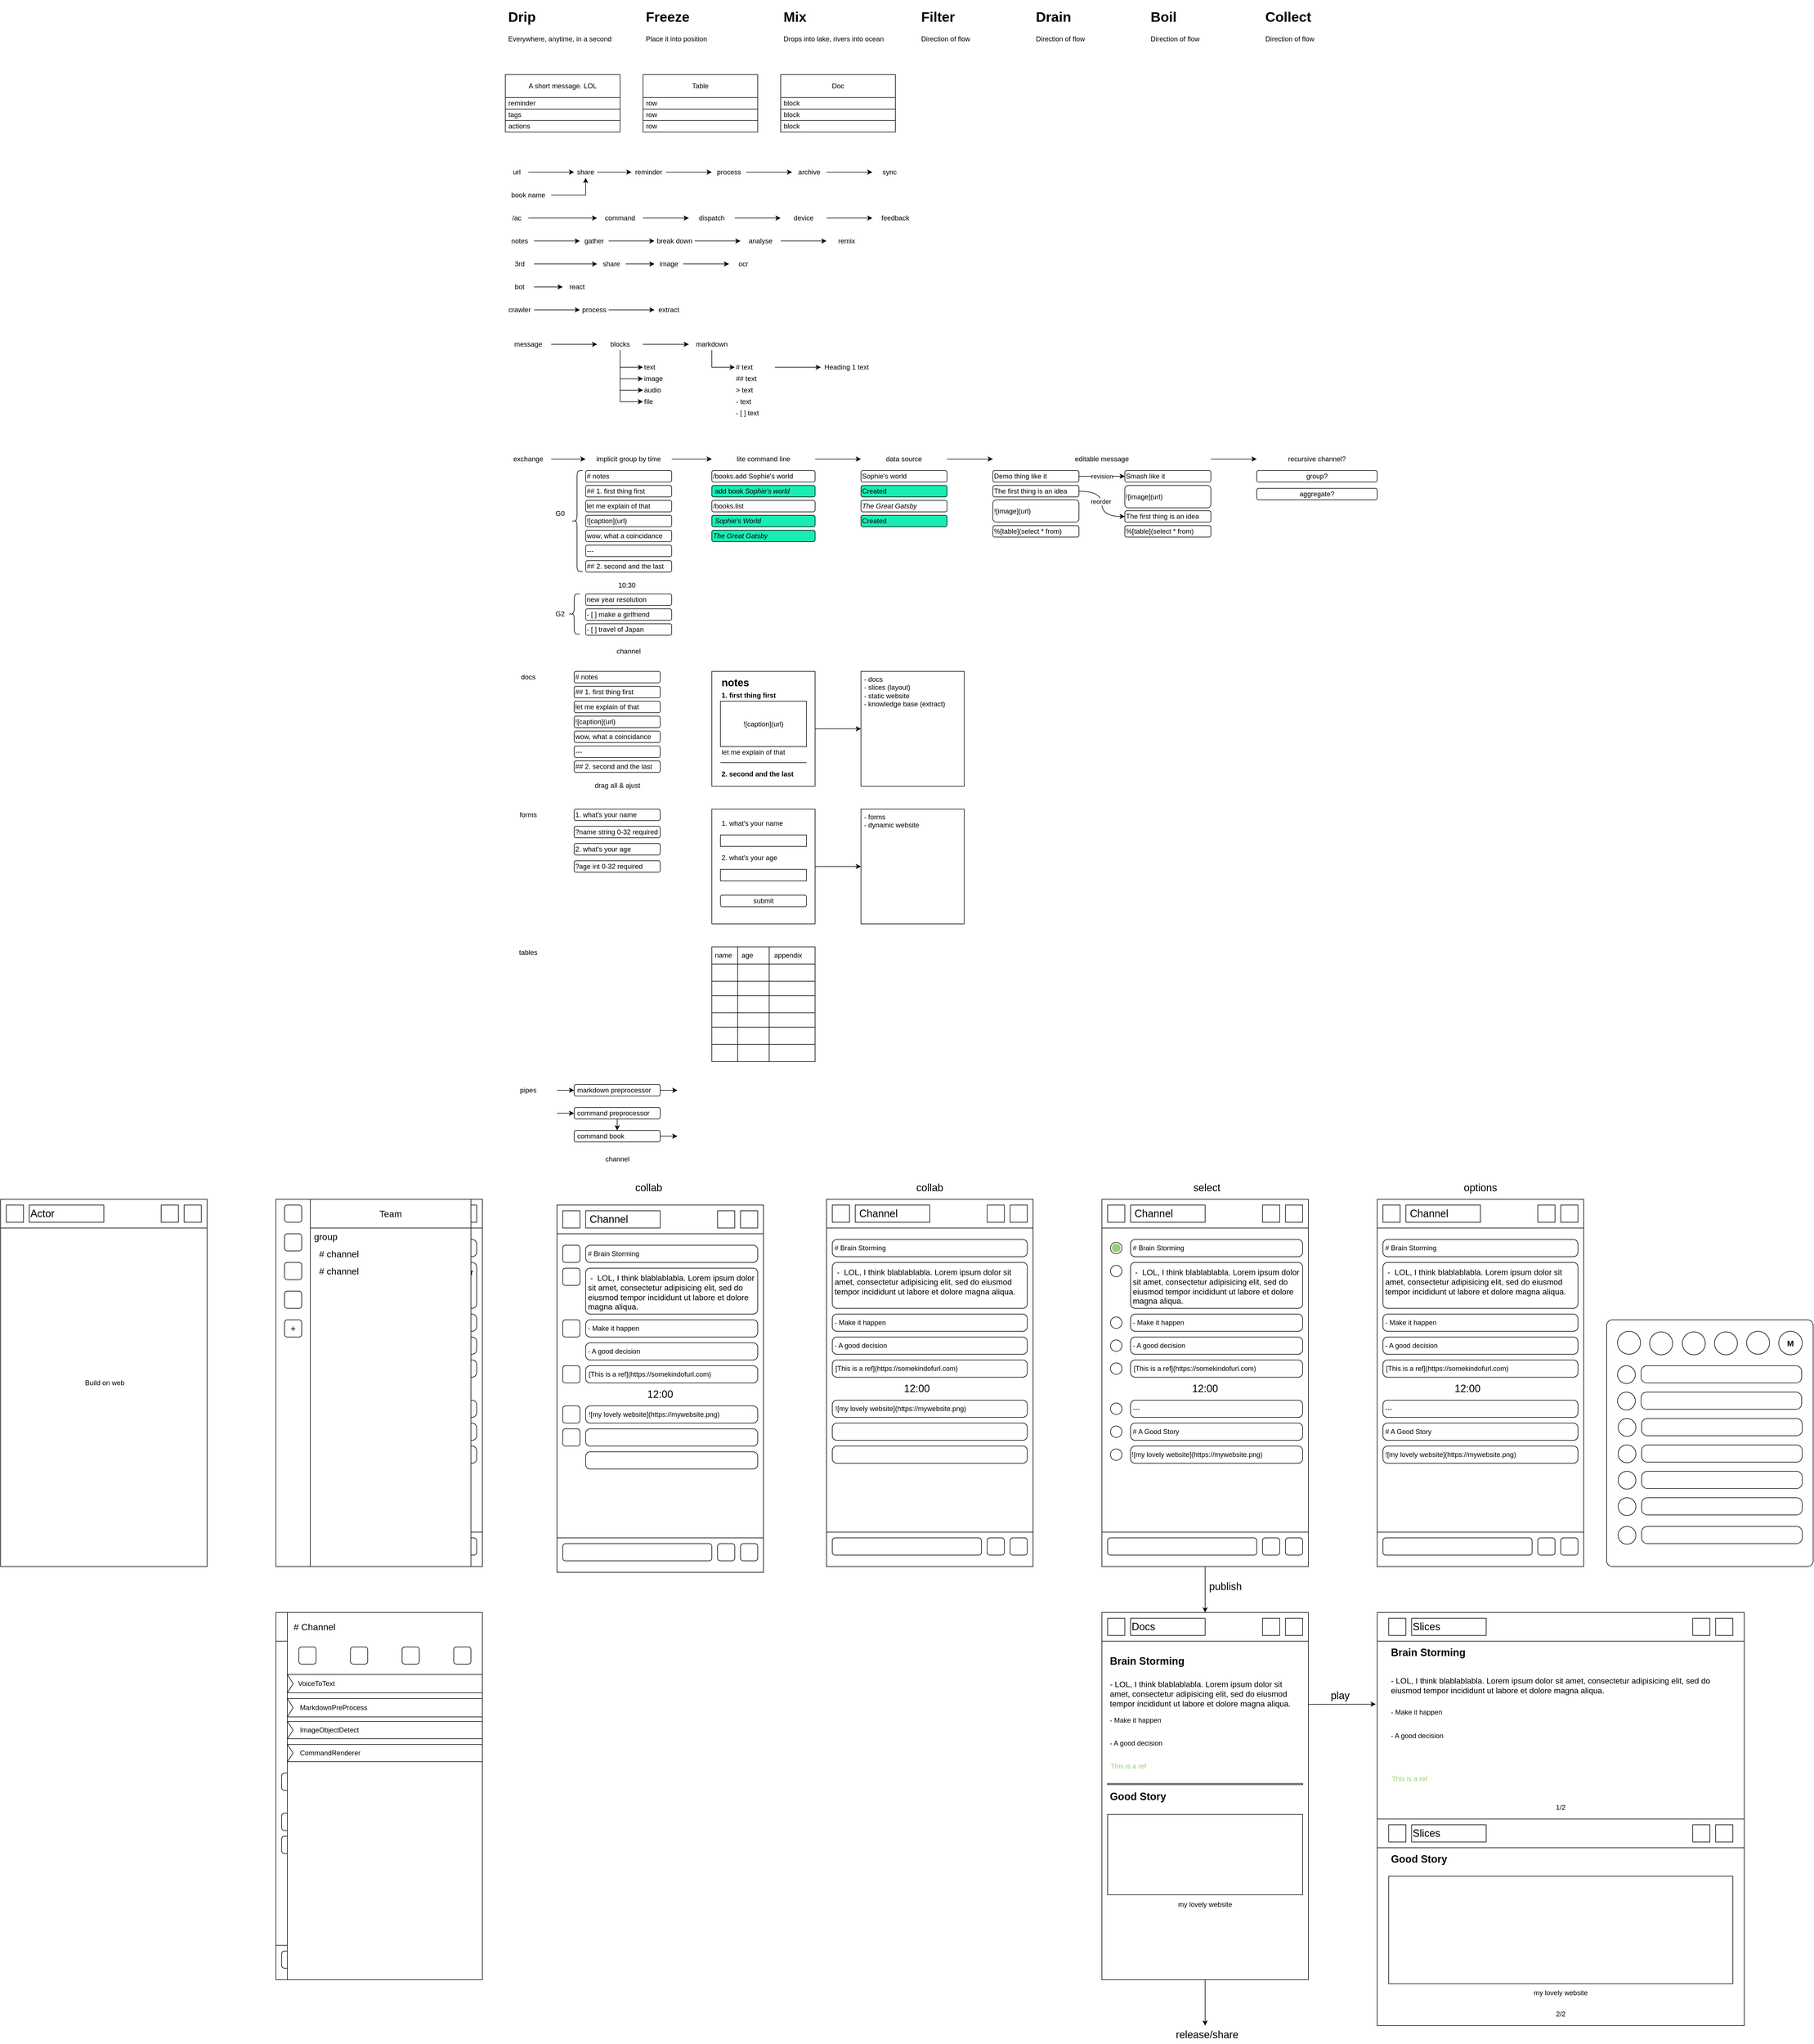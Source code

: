 <mxfile version="14.4.9" type="github">
  <diagram id="smtT8wupvltv7x-k8p_4" name="Page-1">
    <mxGraphModel dx="3614" dy="1379" grid="1" gridSize="10" guides="1" tooltips="1" connect="1" arrows="1" fold="1" page="0" pageScale="1" pageWidth="850" pageHeight="1100" math="0" shadow="0">
      <root>
        <mxCell id="0" />
        <mxCell id="1" parent="0" />
        <mxCell id="u-NwIQv879lMEuV11e2L-305" value="" style="rounded=0;whiteSpace=wrap;html=1;align=left;container=0;rotation=-90;" vertex="1" parent="1">
          <mxGeometry x="1700" y="2700" width="360" height="640" as="geometry" />
        </mxCell>
        <mxCell id="u-NwIQv879lMEuV11e2L-67" value="" style="group" vertex="1" connectable="0" parent="1">
          <mxGeometry x="600" y="2120" width="360" height="640" as="geometry" />
        </mxCell>
        <mxCell id="u-NwIQv879lMEuV11e2L-39" value="" style="rounded=0;whiteSpace=wrap;html=1;align=left;" vertex="1" parent="u-NwIQv879lMEuV11e2L-67">
          <mxGeometry width="360" height="640" as="geometry" />
        </mxCell>
        <mxCell id="u-NwIQv879lMEuV11e2L-40" value="" style="rounded=0;whiteSpace=wrap;html=1;align=left;" vertex="1" parent="u-NwIQv879lMEuV11e2L-67">
          <mxGeometry y="580" width="360" height="60" as="geometry" />
        </mxCell>
        <mxCell id="u-NwIQv879lMEuV11e2L-41" value="" style="text;html=1;fillColor=none;align=left;verticalAlign=middle;whiteSpace=wrap;rounded=1;container=0;strokeColor=#000000;arcSize=16;absoluteArcSize=0;" vertex="1" parent="u-NwIQv879lMEuV11e2L-67">
          <mxGeometry x="10" y="590" width="260" height="30" as="geometry" />
        </mxCell>
        <mxCell id="u-NwIQv879lMEuV11e2L-42" value="" style="text;html=1;fillColor=none;align=left;verticalAlign=middle;whiteSpace=wrap;rounded=1;container=0;strokeColor=#000000;arcSize=16;absoluteArcSize=0;" vertex="1" parent="u-NwIQv879lMEuV11e2L-67">
          <mxGeometry x="280" y="590" width="30" height="30" as="geometry" />
        </mxCell>
        <mxCell id="u-NwIQv879lMEuV11e2L-43" value="" style="rounded=0;whiteSpace=wrap;html=1;align=left;" vertex="1" parent="u-NwIQv879lMEuV11e2L-67">
          <mxGeometry width="360" height="50" as="geometry" />
        </mxCell>
        <mxCell id="u-NwIQv879lMEuV11e2L-44" value="" style="whiteSpace=wrap;html=1;aspect=fixed;align=left;" vertex="1" parent="u-NwIQv879lMEuV11e2L-67">
          <mxGeometry x="10" y="10" width="30" height="30" as="geometry" />
        </mxCell>
        <mxCell id="u-NwIQv879lMEuV11e2L-45" value="" style="whiteSpace=wrap;html=1;aspect=fixed;align=left;" vertex="1" parent="u-NwIQv879lMEuV11e2L-67">
          <mxGeometry x="320" y="10" width="30" height="30" as="geometry" />
        </mxCell>
        <mxCell id="u-NwIQv879lMEuV11e2L-46" value="" style="text;html=1;fillColor=none;align=center;verticalAlign=middle;whiteSpace=wrap;rounded=1;container=0;strokeColor=#000000;arcSize=16;absoluteArcSize=0;fontSize=18;" vertex="1" parent="u-NwIQv879lMEuV11e2L-67">
          <mxGeometry x="320" y="590" width="30" height="30" as="geometry" />
        </mxCell>
        <mxCell id="u-NwIQv879lMEuV11e2L-47" value="" style="whiteSpace=wrap;html=1;aspect=fixed;align=left;" vertex="1" parent="u-NwIQv879lMEuV11e2L-67">
          <mxGeometry x="280" y="10" width="30" height="30" as="geometry" />
        </mxCell>
        <mxCell id="u-NwIQv879lMEuV11e2L-48" value="&amp;nbsp;Channel" style="rounded=0;whiteSpace=wrap;html=1;align=left;fontSize=18;" vertex="1" parent="u-NwIQv879lMEuV11e2L-67">
          <mxGeometry x="50" y="10" width="130" height="30" as="geometry" />
        </mxCell>
        <mxCell id="euIUzY9tBhmxN2oQmPMZ-3" value="&lt;h1&gt;Drip&lt;/h1&gt;&lt;p&gt;Everywhere, anytime, in a second&lt;/p&gt;" style="text;html=1;strokeColor=none;fillColor=none;spacing=5;spacingTop=-20;whiteSpace=wrap;overflow=hidden;rounded=0;" parent="1" vertex="1">
          <mxGeometry x="40" y="40" width="190" height="70" as="geometry" />
        </mxCell>
        <mxCell id="euIUzY9tBhmxN2oQmPMZ-4" value="A short message. LOL" style="rounded=0;whiteSpace=wrap;html=1;" parent="1" vertex="1">
          <mxGeometry x="40" y="160" width="200" height="40" as="geometry" />
        </mxCell>
        <mxCell id="euIUzY9tBhmxN2oQmPMZ-5" value="&amp;nbsp;reminder" style="rounded=0;whiteSpace=wrap;html=1;align=left;" parent="1" vertex="1">
          <mxGeometry x="40" y="200" width="200" height="20" as="geometry" />
        </mxCell>
        <mxCell id="euIUzY9tBhmxN2oQmPMZ-6" value="&amp;nbsp;tags" style="rounded=0;whiteSpace=wrap;html=1;align=left;" parent="1" vertex="1">
          <mxGeometry x="40" y="220" width="200" height="20" as="geometry" />
        </mxCell>
        <mxCell id="euIUzY9tBhmxN2oQmPMZ-7" value="&amp;nbsp;actions" style="rounded=0;whiteSpace=wrap;html=1;align=left;" parent="1" vertex="1">
          <mxGeometry x="40" y="240" width="200" height="20" as="geometry" />
        </mxCell>
        <mxCell id="euIUzY9tBhmxN2oQmPMZ-8" value="&lt;h1&gt;Freeze&lt;/h1&gt;&lt;p&gt;Place it into position&lt;/p&gt;" style="text;html=1;strokeColor=none;fillColor=none;spacing=5;spacingTop=-20;whiteSpace=wrap;overflow=hidden;rounded=0;" parent="1" vertex="1">
          <mxGeometry x="280" y="40" width="190" height="70" as="geometry" />
        </mxCell>
        <mxCell id="euIUzY9tBhmxN2oQmPMZ-9" value="Table" style="rounded=0;whiteSpace=wrap;html=1;" parent="1" vertex="1">
          <mxGeometry x="280" y="160" width="200" height="40" as="geometry" />
        </mxCell>
        <mxCell id="euIUzY9tBhmxN2oQmPMZ-10" value="&amp;nbsp;row" style="rounded=0;whiteSpace=wrap;html=1;align=left;" parent="1" vertex="1">
          <mxGeometry x="280" y="200" width="200" height="20" as="geometry" />
        </mxCell>
        <mxCell id="euIUzY9tBhmxN2oQmPMZ-11" value="&amp;nbsp;row" style="rounded=0;whiteSpace=wrap;html=1;align=left;" parent="1" vertex="1">
          <mxGeometry x="280" y="220" width="200" height="20" as="geometry" />
        </mxCell>
        <mxCell id="euIUzY9tBhmxN2oQmPMZ-12" value="&amp;nbsp;row" style="rounded=0;whiteSpace=wrap;html=1;align=left;" parent="1" vertex="1">
          <mxGeometry x="280" y="240" width="200" height="20" as="geometry" />
        </mxCell>
        <mxCell id="euIUzY9tBhmxN2oQmPMZ-13" value="&lt;h1&gt;Mix&lt;/h1&gt;&lt;p&gt;Drops into lake, rivers into ocean&lt;/p&gt;" style="text;html=1;strokeColor=none;fillColor=none;spacing=5;spacingTop=-20;whiteSpace=wrap;overflow=hidden;rounded=0;" parent="1" vertex="1">
          <mxGeometry x="520" y="40" width="190" height="70" as="geometry" />
        </mxCell>
        <mxCell id="euIUzY9tBhmxN2oQmPMZ-14" value="Doc" style="rounded=0;whiteSpace=wrap;html=1;" parent="1" vertex="1">
          <mxGeometry x="520" y="160" width="200" height="40" as="geometry" />
        </mxCell>
        <mxCell id="euIUzY9tBhmxN2oQmPMZ-15" value="&amp;nbsp;block" style="rounded=0;whiteSpace=wrap;html=1;align=left;" parent="1" vertex="1">
          <mxGeometry x="520" y="200" width="200" height="20" as="geometry" />
        </mxCell>
        <mxCell id="euIUzY9tBhmxN2oQmPMZ-16" value="&amp;nbsp;block" style="rounded=0;whiteSpace=wrap;html=1;align=left;" parent="1" vertex="1">
          <mxGeometry x="520" y="220" width="200" height="20" as="geometry" />
        </mxCell>
        <mxCell id="euIUzY9tBhmxN2oQmPMZ-17" value="&amp;nbsp;block" style="rounded=0;whiteSpace=wrap;html=1;align=left;" parent="1" vertex="1">
          <mxGeometry x="520" y="240" width="200" height="20" as="geometry" />
        </mxCell>
        <mxCell id="euIUzY9tBhmxN2oQmPMZ-18" value="&lt;h1&gt;Filter&lt;/h1&gt;&lt;p&gt;Direction of flow&lt;/p&gt;" style="text;html=1;strokeColor=none;fillColor=none;spacing=5;spacingTop=-20;whiteSpace=wrap;overflow=hidden;rounded=0;" parent="1" vertex="1">
          <mxGeometry x="760" y="40" width="190" height="70" as="geometry" />
        </mxCell>
        <mxCell id="euIUzY9tBhmxN2oQmPMZ-19" value="&lt;h1&gt;Boil&lt;/h1&gt;&lt;p&gt;Direction of flow&lt;/p&gt;" style="text;html=1;strokeColor=none;fillColor=none;spacing=5;spacingTop=-20;whiteSpace=wrap;overflow=hidden;rounded=0;" parent="1" vertex="1">
          <mxGeometry x="1160" y="40" width="190" height="70" as="geometry" />
        </mxCell>
        <mxCell id="euIUzY9tBhmxN2oQmPMZ-21" value="&lt;h1&gt;Collect&lt;/h1&gt;&lt;p&gt;Direction of flow&lt;/p&gt;" style="text;html=1;strokeColor=none;fillColor=none;spacing=5;spacingTop=-20;whiteSpace=wrap;overflow=hidden;rounded=0;" parent="1" vertex="1">
          <mxGeometry x="1360" y="40" width="190" height="70" as="geometry" />
        </mxCell>
        <mxCell id="euIUzY9tBhmxN2oQmPMZ-22" value="&lt;h1&gt;Drain&lt;/h1&gt;&lt;p&gt;Direction of flow&lt;/p&gt;" style="text;html=1;strokeColor=none;fillColor=none;spacing=5;spacingTop=-20;whiteSpace=wrap;overflow=hidden;rounded=0;" parent="1" vertex="1">
          <mxGeometry x="960" y="40" width="190" height="70" as="geometry" />
        </mxCell>
        <mxCell id="euIUzY9tBhmxN2oQmPMZ-25" value="" style="edgeStyle=orthogonalEdgeStyle;rounded=0;orthogonalLoop=1;jettySize=auto;html=1;" parent="1" source="euIUzY9tBhmxN2oQmPMZ-23" target="euIUzY9tBhmxN2oQmPMZ-24" edge="1">
          <mxGeometry relative="1" as="geometry" />
        </mxCell>
        <mxCell id="euIUzY9tBhmxN2oQmPMZ-23" value="url" style="text;html=1;strokeColor=none;fillColor=none;align=center;verticalAlign=middle;whiteSpace=wrap;rounded=0;" parent="1" vertex="1">
          <mxGeometry x="40" y="320" width="40" height="20" as="geometry" />
        </mxCell>
        <mxCell id="euIUzY9tBhmxN2oQmPMZ-27" value="" style="edgeStyle=orthogonalEdgeStyle;rounded=0;orthogonalLoop=1;jettySize=auto;html=1;" parent="1" source="euIUzY9tBhmxN2oQmPMZ-24" target="euIUzY9tBhmxN2oQmPMZ-26" edge="1">
          <mxGeometry relative="1" as="geometry" />
        </mxCell>
        <mxCell id="euIUzY9tBhmxN2oQmPMZ-24" value="share" style="text;html=1;strokeColor=none;fillColor=none;align=center;verticalAlign=middle;whiteSpace=wrap;rounded=0;" parent="1" vertex="1">
          <mxGeometry x="160" y="320" width="40" height="20" as="geometry" />
        </mxCell>
        <mxCell id="euIUzY9tBhmxN2oQmPMZ-31" value="" style="edgeStyle=orthogonalEdgeStyle;rounded=0;orthogonalLoop=1;jettySize=auto;html=1;" parent="1" source="euIUzY9tBhmxN2oQmPMZ-26" target="euIUzY9tBhmxN2oQmPMZ-30" edge="1">
          <mxGeometry relative="1" as="geometry" />
        </mxCell>
        <mxCell id="euIUzY9tBhmxN2oQmPMZ-26" value="reminder" style="text;html=1;strokeColor=none;fillColor=none;align=center;verticalAlign=middle;whiteSpace=wrap;rounded=0;" parent="1" vertex="1">
          <mxGeometry x="260" y="320" width="60" height="20" as="geometry" />
        </mxCell>
        <mxCell id="euIUzY9tBhmxN2oQmPMZ-33" value="" style="edgeStyle=orthogonalEdgeStyle;rounded=0;orthogonalLoop=1;jettySize=auto;html=1;" parent="1" source="euIUzY9tBhmxN2oQmPMZ-30" target="euIUzY9tBhmxN2oQmPMZ-32" edge="1">
          <mxGeometry relative="1" as="geometry" />
        </mxCell>
        <mxCell id="euIUzY9tBhmxN2oQmPMZ-30" value="process" style="text;html=1;strokeColor=none;fillColor=none;align=center;verticalAlign=middle;whiteSpace=wrap;rounded=0;" parent="1" vertex="1">
          <mxGeometry x="400" y="320" width="60" height="20" as="geometry" />
        </mxCell>
        <mxCell id="euIUzY9tBhmxN2oQmPMZ-35" value="" style="edgeStyle=orthogonalEdgeStyle;rounded=0;orthogonalLoop=1;jettySize=auto;html=1;" parent="1" source="euIUzY9tBhmxN2oQmPMZ-32" target="euIUzY9tBhmxN2oQmPMZ-34" edge="1">
          <mxGeometry relative="1" as="geometry" />
        </mxCell>
        <mxCell id="euIUzY9tBhmxN2oQmPMZ-32" value="archive" style="text;html=1;strokeColor=none;fillColor=none;align=center;verticalAlign=middle;whiteSpace=wrap;rounded=0;" parent="1" vertex="1">
          <mxGeometry x="540" y="320" width="60" height="20" as="geometry" />
        </mxCell>
        <mxCell id="euIUzY9tBhmxN2oQmPMZ-34" value="sync" style="text;html=1;strokeColor=none;fillColor=none;align=center;verticalAlign=middle;whiteSpace=wrap;rounded=0;" parent="1" vertex="1">
          <mxGeometry x="680" y="320" width="60" height="20" as="geometry" />
        </mxCell>
        <mxCell id="euIUzY9tBhmxN2oQmPMZ-37" value="" style="edgeStyle=orthogonalEdgeStyle;rounded=0;orthogonalLoop=1;jettySize=auto;html=1;" parent="1" source="euIUzY9tBhmxN2oQmPMZ-36" target="euIUzY9tBhmxN2oQmPMZ-24" edge="1">
          <mxGeometry relative="1" as="geometry" />
        </mxCell>
        <mxCell id="euIUzY9tBhmxN2oQmPMZ-36" value="book name" style="text;html=1;strokeColor=none;fillColor=none;align=center;verticalAlign=middle;whiteSpace=wrap;rounded=0;" parent="1" vertex="1">
          <mxGeometry x="40" y="360" width="80" height="20" as="geometry" />
        </mxCell>
        <mxCell id="euIUzY9tBhmxN2oQmPMZ-40" value="" style="edgeStyle=orthogonalEdgeStyle;rounded=0;orthogonalLoop=1;jettySize=auto;html=1;" parent="1" source="euIUzY9tBhmxN2oQmPMZ-38" target="euIUzY9tBhmxN2oQmPMZ-39" edge="1">
          <mxGeometry relative="1" as="geometry" />
        </mxCell>
        <mxCell id="euIUzY9tBhmxN2oQmPMZ-38" value="/ac" style="text;html=1;strokeColor=none;fillColor=none;align=center;verticalAlign=middle;whiteSpace=wrap;rounded=0;" parent="1" vertex="1">
          <mxGeometry x="40" y="400" width="40" height="20" as="geometry" />
        </mxCell>
        <mxCell id="euIUzY9tBhmxN2oQmPMZ-42" value="" style="edgeStyle=orthogonalEdgeStyle;rounded=0;orthogonalLoop=1;jettySize=auto;html=1;" parent="1" source="euIUzY9tBhmxN2oQmPMZ-39" target="euIUzY9tBhmxN2oQmPMZ-41" edge="1">
          <mxGeometry relative="1" as="geometry" />
        </mxCell>
        <mxCell id="euIUzY9tBhmxN2oQmPMZ-39" value="command" style="text;html=1;strokeColor=none;fillColor=none;align=center;verticalAlign=middle;whiteSpace=wrap;rounded=0;" parent="1" vertex="1">
          <mxGeometry x="200" y="400" width="80" height="20" as="geometry" />
        </mxCell>
        <mxCell id="euIUzY9tBhmxN2oQmPMZ-44" value="" style="edgeStyle=orthogonalEdgeStyle;rounded=0;orthogonalLoop=1;jettySize=auto;html=1;" parent="1" source="euIUzY9tBhmxN2oQmPMZ-41" target="euIUzY9tBhmxN2oQmPMZ-43" edge="1">
          <mxGeometry relative="1" as="geometry" />
        </mxCell>
        <mxCell id="euIUzY9tBhmxN2oQmPMZ-41" value="dispatch" style="text;html=1;strokeColor=none;fillColor=none;align=center;verticalAlign=middle;whiteSpace=wrap;rounded=0;" parent="1" vertex="1">
          <mxGeometry x="360" y="400" width="80" height="20" as="geometry" />
        </mxCell>
        <mxCell id="euIUzY9tBhmxN2oQmPMZ-46" value="" style="edgeStyle=orthogonalEdgeStyle;rounded=0;orthogonalLoop=1;jettySize=auto;html=1;" parent="1" source="euIUzY9tBhmxN2oQmPMZ-43" target="euIUzY9tBhmxN2oQmPMZ-45" edge="1">
          <mxGeometry relative="1" as="geometry" />
        </mxCell>
        <mxCell id="euIUzY9tBhmxN2oQmPMZ-43" value="device" style="text;html=1;strokeColor=none;fillColor=none;align=center;verticalAlign=middle;whiteSpace=wrap;rounded=0;" parent="1" vertex="1">
          <mxGeometry x="520" y="400" width="80" height="20" as="geometry" />
        </mxCell>
        <mxCell id="euIUzY9tBhmxN2oQmPMZ-45" value="feedback" style="text;html=1;strokeColor=none;fillColor=none;align=center;verticalAlign=middle;whiteSpace=wrap;rounded=0;" parent="1" vertex="1">
          <mxGeometry x="680" y="400" width="80" height="20" as="geometry" />
        </mxCell>
        <mxCell id="euIUzY9tBhmxN2oQmPMZ-49" value="" style="edgeStyle=orthogonalEdgeStyle;rounded=0;orthogonalLoop=1;jettySize=auto;html=1;" parent="1" source="euIUzY9tBhmxN2oQmPMZ-47" target="euIUzY9tBhmxN2oQmPMZ-48" edge="1">
          <mxGeometry relative="1" as="geometry" />
        </mxCell>
        <mxCell id="euIUzY9tBhmxN2oQmPMZ-47" value="notes" style="text;html=1;strokeColor=none;fillColor=none;align=center;verticalAlign=middle;whiteSpace=wrap;rounded=0;" parent="1" vertex="1">
          <mxGeometry x="40" y="440" width="50" height="20" as="geometry" />
        </mxCell>
        <mxCell id="euIUzY9tBhmxN2oQmPMZ-51" value="" style="edgeStyle=orthogonalEdgeStyle;rounded=0;orthogonalLoop=1;jettySize=auto;html=1;" parent="1" source="euIUzY9tBhmxN2oQmPMZ-48" target="euIUzY9tBhmxN2oQmPMZ-50" edge="1">
          <mxGeometry relative="1" as="geometry" />
        </mxCell>
        <mxCell id="euIUzY9tBhmxN2oQmPMZ-48" value="gather" style="text;html=1;strokeColor=none;fillColor=none;align=center;verticalAlign=middle;whiteSpace=wrap;rounded=0;" parent="1" vertex="1">
          <mxGeometry x="170" y="440" width="50" height="20" as="geometry" />
        </mxCell>
        <mxCell id="euIUzY9tBhmxN2oQmPMZ-53" value="" style="edgeStyle=orthogonalEdgeStyle;rounded=0;orthogonalLoop=1;jettySize=auto;html=1;" parent="1" source="euIUzY9tBhmxN2oQmPMZ-50" target="euIUzY9tBhmxN2oQmPMZ-52" edge="1">
          <mxGeometry relative="1" as="geometry" />
        </mxCell>
        <mxCell id="euIUzY9tBhmxN2oQmPMZ-50" value="break down" style="text;html=1;strokeColor=none;fillColor=none;align=center;verticalAlign=middle;whiteSpace=wrap;rounded=0;" parent="1" vertex="1">
          <mxGeometry x="300" y="440" width="70" height="20" as="geometry" />
        </mxCell>
        <mxCell id="euIUzY9tBhmxN2oQmPMZ-55" value="" style="edgeStyle=orthogonalEdgeStyle;rounded=0;orthogonalLoop=1;jettySize=auto;html=1;" parent="1" source="euIUzY9tBhmxN2oQmPMZ-52" target="euIUzY9tBhmxN2oQmPMZ-54" edge="1">
          <mxGeometry relative="1" as="geometry" />
        </mxCell>
        <mxCell id="euIUzY9tBhmxN2oQmPMZ-52" value="analyse" style="text;html=1;strokeColor=none;fillColor=none;align=center;verticalAlign=middle;whiteSpace=wrap;rounded=0;" parent="1" vertex="1">
          <mxGeometry x="450" y="440" width="70" height="20" as="geometry" />
        </mxCell>
        <mxCell id="euIUzY9tBhmxN2oQmPMZ-54" value="remix" style="text;html=1;strokeColor=none;fillColor=none;align=center;verticalAlign=middle;whiteSpace=wrap;rounded=0;" parent="1" vertex="1">
          <mxGeometry x="600" y="440" width="70" height="20" as="geometry" />
        </mxCell>
        <mxCell id="euIUzY9tBhmxN2oQmPMZ-58" value="" style="edgeStyle=orthogonalEdgeStyle;rounded=0;orthogonalLoop=1;jettySize=auto;html=1;" parent="1" source="euIUzY9tBhmxN2oQmPMZ-56" target="euIUzY9tBhmxN2oQmPMZ-57" edge="1">
          <mxGeometry relative="1" as="geometry" />
        </mxCell>
        <mxCell id="euIUzY9tBhmxN2oQmPMZ-56" value="3rd" style="text;html=1;strokeColor=none;fillColor=none;align=center;verticalAlign=middle;whiteSpace=wrap;rounded=0;" parent="1" vertex="1">
          <mxGeometry x="40" y="480" width="50" height="20" as="geometry" />
        </mxCell>
        <mxCell id="euIUzY9tBhmxN2oQmPMZ-60" value="" style="edgeStyle=orthogonalEdgeStyle;rounded=0;orthogonalLoop=1;jettySize=auto;html=1;" parent="1" source="euIUzY9tBhmxN2oQmPMZ-57" target="euIUzY9tBhmxN2oQmPMZ-59" edge="1">
          <mxGeometry relative="1" as="geometry" />
        </mxCell>
        <mxCell id="euIUzY9tBhmxN2oQmPMZ-57" value="share" style="text;html=1;strokeColor=none;fillColor=none;align=center;verticalAlign=middle;whiteSpace=wrap;rounded=0;" parent="1" vertex="1">
          <mxGeometry x="200" y="480" width="50" height="20" as="geometry" />
        </mxCell>
        <mxCell id="euIUzY9tBhmxN2oQmPMZ-62" value="" style="edgeStyle=orthogonalEdgeStyle;rounded=0;orthogonalLoop=1;jettySize=auto;html=1;" parent="1" source="euIUzY9tBhmxN2oQmPMZ-59" target="euIUzY9tBhmxN2oQmPMZ-61" edge="1">
          <mxGeometry relative="1" as="geometry" />
        </mxCell>
        <mxCell id="euIUzY9tBhmxN2oQmPMZ-59" value="image" style="text;html=1;strokeColor=none;fillColor=none;align=center;verticalAlign=middle;whiteSpace=wrap;rounded=0;" parent="1" vertex="1">
          <mxGeometry x="300" y="480" width="50" height="20" as="geometry" />
        </mxCell>
        <mxCell id="euIUzY9tBhmxN2oQmPMZ-61" value="ocr" style="text;html=1;strokeColor=none;fillColor=none;align=center;verticalAlign=middle;whiteSpace=wrap;rounded=0;" parent="1" vertex="1">
          <mxGeometry x="430" y="480" width="50" height="20" as="geometry" />
        </mxCell>
        <mxCell id="euIUzY9tBhmxN2oQmPMZ-67" value="" style="edgeStyle=orthogonalEdgeStyle;rounded=0;orthogonalLoop=1;jettySize=auto;html=1;" parent="1" source="euIUzY9tBhmxN2oQmPMZ-63" target="euIUzY9tBhmxN2oQmPMZ-66" edge="1">
          <mxGeometry relative="1" as="geometry" />
        </mxCell>
        <mxCell id="euIUzY9tBhmxN2oQmPMZ-63" value="bot" style="text;html=1;strokeColor=none;fillColor=none;align=center;verticalAlign=middle;whiteSpace=wrap;rounded=0;" parent="1" vertex="1">
          <mxGeometry x="40" y="520" width="50" height="20" as="geometry" />
        </mxCell>
        <mxCell id="euIUzY9tBhmxN2oQmPMZ-66" value="react" style="text;html=1;strokeColor=none;fillColor=none;align=center;verticalAlign=middle;whiteSpace=wrap;rounded=0;" parent="1" vertex="1">
          <mxGeometry x="140" y="520" width="50" height="20" as="geometry" />
        </mxCell>
        <mxCell id="euIUzY9tBhmxN2oQmPMZ-73" value="" style="edgeStyle=orthogonalEdgeStyle;rounded=0;orthogonalLoop=1;jettySize=auto;html=1;" parent="1" source="euIUzY9tBhmxN2oQmPMZ-71" target="euIUzY9tBhmxN2oQmPMZ-72" edge="1">
          <mxGeometry relative="1" as="geometry" />
        </mxCell>
        <mxCell id="euIUzY9tBhmxN2oQmPMZ-71" value="crawler" style="text;html=1;strokeColor=none;fillColor=none;align=center;verticalAlign=middle;whiteSpace=wrap;rounded=0;" parent="1" vertex="1">
          <mxGeometry x="40" y="560" width="50" height="20" as="geometry" />
        </mxCell>
        <mxCell id="euIUzY9tBhmxN2oQmPMZ-75" value="" style="edgeStyle=orthogonalEdgeStyle;rounded=0;orthogonalLoop=1;jettySize=auto;html=1;" parent="1" source="euIUzY9tBhmxN2oQmPMZ-72" target="euIUzY9tBhmxN2oQmPMZ-74" edge="1">
          <mxGeometry relative="1" as="geometry" />
        </mxCell>
        <mxCell id="euIUzY9tBhmxN2oQmPMZ-72" value="process" style="text;html=1;strokeColor=none;fillColor=none;align=center;verticalAlign=middle;whiteSpace=wrap;rounded=0;" parent="1" vertex="1">
          <mxGeometry x="170" y="560" width="50" height="20" as="geometry" />
        </mxCell>
        <mxCell id="euIUzY9tBhmxN2oQmPMZ-74" value="extract" style="text;html=1;strokeColor=none;fillColor=none;align=center;verticalAlign=middle;whiteSpace=wrap;rounded=0;" parent="1" vertex="1">
          <mxGeometry x="300" y="560" width="50" height="20" as="geometry" />
        </mxCell>
        <mxCell id="hIb05p2mT3cbretoBD5p-4" value="" style="edgeStyle=orthogonalEdgeStyle;rounded=0;orthogonalLoop=1;jettySize=auto;html=1;" parent="1" source="hIb05p2mT3cbretoBD5p-1" target="hIb05p2mT3cbretoBD5p-3" edge="1">
          <mxGeometry relative="1" as="geometry" />
        </mxCell>
        <mxCell id="hIb05p2mT3cbretoBD5p-1" value="message" style="text;html=1;strokeColor=none;fillColor=none;align=center;verticalAlign=middle;whiteSpace=wrap;rounded=0;" parent="1" vertex="1">
          <mxGeometry x="40" y="620" width="80" height="20" as="geometry" />
        </mxCell>
        <mxCell id="hIb05p2mT3cbretoBD5p-8" value="" style="edgeStyle=orthogonalEdgeStyle;rounded=0;orthogonalLoop=1;jettySize=auto;html=1;" parent="1" source="hIb05p2mT3cbretoBD5p-3" target="hIb05p2mT3cbretoBD5p-7" edge="1">
          <mxGeometry relative="1" as="geometry" />
        </mxCell>
        <mxCell id="hIb05p2mT3cbretoBD5p-14" style="edgeStyle=orthogonalEdgeStyle;rounded=0;orthogonalLoop=1;jettySize=auto;html=1;exitX=0.5;exitY=1;exitDx=0;exitDy=0;entryX=0;entryY=0.5;entryDx=0;entryDy=0;" parent="1" source="hIb05p2mT3cbretoBD5p-3" target="hIb05p2mT3cbretoBD5p-5" edge="1">
          <mxGeometry relative="1" as="geometry" />
        </mxCell>
        <mxCell id="hIb05p2mT3cbretoBD5p-15" style="edgeStyle=orthogonalEdgeStyle;rounded=0;orthogonalLoop=1;jettySize=auto;html=1;exitX=0.5;exitY=1;exitDx=0;exitDy=0;entryX=0;entryY=0.5;entryDx=0;entryDy=0;" parent="1" source="hIb05p2mT3cbretoBD5p-3" target="hIb05p2mT3cbretoBD5p-13" edge="1">
          <mxGeometry relative="1" as="geometry" />
        </mxCell>
        <mxCell id="hIb05p2mT3cbretoBD5p-18" style="edgeStyle=orthogonalEdgeStyle;rounded=0;orthogonalLoop=1;jettySize=auto;html=1;exitX=0.5;exitY=1;exitDx=0;exitDy=0;entryX=0;entryY=0.5;entryDx=0;entryDy=0;" parent="1" source="hIb05p2mT3cbretoBD5p-3" target="hIb05p2mT3cbretoBD5p-16" edge="1">
          <mxGeometry relative="1" as="geometry" />
        </mxCell>
        <mxCell id="hIb05p2mT3cbretoBD5p-19" style="edgeStyle=orthogonalEdgeStyle;rounded=0;orthogonalLoop=1;jettySize=auto;html=1;exitX=0.5;exitY=1;exitDx=0;exitDy=0;entryX=0;entryY=0.5;entryDx=0;entryDy=0;" parent="1" source="hIb05p2mT3cbretoBD5p-3" target="hIb05p2mT3cbretoBD5p-17" edge="1">
          <mxGeometry relative="1" as="geometry" />
        </mxCell>
        <mxCell id="hIb05p2mT3cbretoBD5p-3" value="blocks" style="text;html=1;strokeColor=none;fillColor=none;align=center;verticalAlign=middle;whiteSpace=wrap;rounded=0;" parent="1" vertex="1">
          <mxGeometry x="200" y="620" width="80" height="20" as="geometry" />
        </mxCell>
        <mxCell id="hIb05p2mT3cbretoBD5p-5" value="text" style="text;html=1;strokeColor=none;fillColor=none;align=left;verticalAlign=middle;whiteSpace=wrap;rounded=0;" parent="1" vertex="1">
          <mxGeometry x="280" y="660" width="80" height="20" as="geometry" />
        </mxCell>
        <mxCell id="hIb05p2mT3cbretoBD5p-20" style="edgeStyle=orthogonalEdgeStyle;rounded=0;orthogonalLoop=1;jettySize=auto;html=1;exitX=0.5;exitY=1;exitDx=0;exitDy=0;entryX=0;entryY=0.5;entryDx=0;entryDy=0;" parent="1" source="hIb05p2mT3cbretoBD5p-7" target="hIb05p2mT3cbretoBD5p-9" edge="1">
          <mxGeometry relative="1" as="geometry" />
        </mxCell>
        <mxCell id="hIb05p2mT3cbretoBD5p-7" value="markdown" style="text;html=1;strokeColor=none;fillColor=none;align=center;verticalAlign=middle;whiteSpace=wrap;rounded=0;" parent="1" vertex="1">
          <mxGeometry x="360" y="620" width="80" height="20" as="geometry" />
        </mxCell>
        <mxCell id="hIb05p2mT3cbretoBD5p-12" value="" style="edgeStyle=orthogonalEdgeStyle;rounded=0;orthogonalLoop=1;jettySize=auto;html=1;" parent="1" source="hIb05p2mT3cbretoBD5p-9" target="hIb05p2mT3cbretoBD5p-11" edge="1">
          <mxGeometry relative="1" as="geometry" />
        </mxCell>
        <mxCell id="hIb05p2mT3cbretoBD5p-11" value="Heading 1 text" style="text;html=1;strokeColor=none;fillColor=none;align=center;verticalAlign=middle;whiteSpace=wrap;rounded=0;" parent="1" vertex="1">
          <mxGeometry x="590" y="660" width="90" height="20" as="geometry" />
        </mxCell>
        <mxCell id="hIb05p2mT3cbretoBD5p-13" value="image" style="text;html=1;strokeColor=none;fillColor=none;align=left;verticalAlign=middle;whiteSpace=wrap;rounded=0;" parent="1" vertex="1">
          <mxGeometry x="280" y="680" width="80" height="20" as="geometry" />
        </mxCell>
        <mxCell id="hIb05p2mT3cbretoBD5p-16" value="audio" style="text;html=1;strokeColor=none;fillColor=none;align=left;verticalAlign=middle;whiteSpace=wrap;rounded=0;" parent="1" vertex="1">
          <mxGeometry x="280" y="700" width="80" height="20" as="geometry" />
        </mxCell>
        <mxCell id="hIb05p2mT3cbretoBD5p-17" value="file" style="text;html=1;strokeColor=none;fillColor=none;align=left;verticalAlign=middle;whiteSpace=wrap;rounded=0;" parent="1" vertex="1">
          <mxGeometry x="280" y="720" width="80" height="20" as="geometry" />
        </mxCell>
        <mxCell id="hIb05p2mT3cbretoBD5p-9" value="# text" style="text;html=1;strokeColor=none;fillColor=none;align=left;verticalAlign=middle;whiteSpace=wrap;rounded=0;" parent="1" vertex="1">
          <mxGeometry x="440" y="660" width="70" height="20" as="geometry" />
        </mxCell>
        <mxCell id="hIb05p2mT3cbretoBD5p-21" value="## text" style="text;html=1;strokeColor=none;fillColor=none;align=left;verticalAlign=middle;whiteSpace=wrap;rounded=0;" parent="1" vertex="1">
          <mxGeometry x="440" y="680" width="70" height="20" as="geometry" />
        </mxCell>
        <mxCell id="hIb05p2mT3cbretoBD5p-22" value="&amp;gt; text" style="text;html=1;strokeColor=none;fillColor=none;align=left;verticalAlign=middle;whiteSpace=wrap;rounded=0;" parent="1" vertex="1">
          <mxGeometry x="440" y="700" width="70" height="20" as="geometry" />
        </mxCell>
        <mxCell id="hIb05p2mT3cbretoBD5p-23" value="- text" style="text;html=1;strokeColor=none;fillColor=none;align=left;verticalAlign=middle;whiteSpace=wrap;rounded=0;" parent="1" vertex="1">
          <mxGeometry x="440" y="720" width="70" height="20" as="geometry" />
        </mxCell>
        <mxCell id="hIb05p2mT3cbretoBD5p-24" value="- [ ] text" style="text;html=1;strokeColor=none;fillColor=none;align=left;verticalAlign=middle;whiteSpace=wrap;rounded=0;" parent="1" vertex="1">
          <mxGeometry x="440" y="740" width="70" height="20" as="geometry" />
        </mxCell>
        <mxCell id="hIb05p2mT3cbretoBD5p-28" value="" style="edgeStyle=orthogonalEdgeStyle;rounded=0;orthogonalLoop=1;jettySize=auto;html=1;" parent="1" source="hIb05p2mT3cbretoBD5p-26" target="hIb05p2mT3cbretoBD5p-27" edge="1">
          <mxGeometry relative="1" as="geometry" />
        </mxCell>
        <mxCell id="hIb05p2mT3cbretoBD5p-26" value="exchange" style="text;html=1;strokeColor=none;fillColor=none;align=center;verticalAlign=middle;whiteSpace=wrap;rounded=0;" parent="1" vertex="1">
          <mxGeometry x="40" y="820" width="80" height="20" as="geometry" />
        </mxCell>
        <mxCell id="hIb05p2mT3cbretoBD5p-51" value="" style="edgeStyle=orthogonalEdgeStyle;rounded=0;orthogonalLoop=1;jettySize=auto;html=1;" parent="1" source="hIb05p2mT3cbretoBD5p-27" target="hIb05p2mT3cbretoBD5p-50" edge="1">
          <mxGeometry relative="1" as="geometry" />
        </mxCell>
        <mxCell id="hIb05p2mT3cbretoBD5p-27" value="implicit group by time" style="text;html=1;strokeColor=none;fillColor=none;align=center;verticalAlign=middle;whiteSpace=wrap;rounded=0;" parent="1" vertex="1">
          <mxGeometry x="180" y="820" width="150" height="20" as="geometry" />
        </mxCell>
        <mxCell id="hIb05p2mT3cbretoBD5p-29" value="# notes" style="text;html=1;fillColor=none;align=left;verticalAlign=middle;whiteSpace=wrap;rounded=1;container=0;strokeColor=#000000;arcSize=16;absoluteArcSize=0;" parent="1" vertex="1">
          <mxGeometry x="180" y="850" width="150" height="20" as="geometry" />
        </mxCell>
        <mxCell id="hIb05p2mT3cbretoBD5p-30" value="## 1. first thing first" style="text;html=1;fillColor=none;align=left;verticalAlign=middle;whiteSpace=wrap;rounded=1;container=0;strokeColor=#000000;arcSize=16;absoluteArcSize=0;" parent="1" vertex="1">
          <mxGeometry x="180" y="876" width="150" height="20" as="geometry" />
        </mxCell>
        <mxCell id="hIb05p2mT3cbretoBD5p-31" value="let me explain of that" style="text;html=1;fillColor=none;align=left;verticalAlign=middle;whiteSpace=wrap;rounded=1;container=0;strokeColor=#000000;arcSize=16;absoluteArcSize=0;" parent="1" vertex="1">
          <mxGeometry x="180" y="902" width="150" height="20" as="geometry" />
        </mxCell>
        <mxCell id="hIb05p2mT3cbretoBD5p-32" value="![caption](url)" style="text;html=1;fillColor=none;align=left;verticalAlign=middle;whiteSpace=wrap;rounded=1;container=0;strokeColor=#000000;arcSize=16;absoluteArcSize=0;" parent="1" vertex="1">
          <mxGeometry x="180" y="928" width="150" height="20" as="geometry" />
        </mxCell>
        <mxCell id="hIb05p2mT3cbretoBD5p-33" value="wow, what a coincidance" style="text;html=1;fillColor=none;align=left;verticalAlign=middle;whiteSpace=wrap;rounded=1;container=0;strokeColor=#000000;arcSize=16;absoluteArcSize=0;" parent="1" vertex="1">
          <mxGeometry x="180" y="954" width="150" height="20" as="geometry" />
        </mxCell>
        <mxCell id="hIb05p2mT3cbretoBD5p-34" value="---" style="text;html=1;fillColor=none;align=left;verticalAlign=middle;whiteSpace=wrap;rounded=1;container=0;strokeColor=#000000;arcSize=16;absoluteArcSize=0;" parent="1" vertex="1">
          <mxGeometry x="180" y="980" width="150" height="20" as="geometry" />
        </mxCell>
        <mxCell id="hIb05p2mT3cbretoBD5p-36" value="new year resolution" style="text;html=1;fillColor=none;align=left;verticalAlign=middle;whiteSpace=wrap;rounded=1;container=0;strokeColor=#000000;arcSize=16;absoluteArcSize=0;" parent="1" vertex="1">
          <mxGeometry x="180" y="1065" width="150" height="20" as="geometry" />
        </mxCell>
        <mxCell id="hIb05p2mT3cbretoBD5p-37" value="10:30" style="text;html=1;strokeColor=none;fillColor=none;align=left;verticalAlign=middle;whiteSpace=wrap;rounded=0;" parent="1" vertex="1">
          <mxGeometry x="235" y="1040" width="40" height="20" as="geometry" />
        </mxCell>
        <mxCell id="hIb05p2mT3cbretoBD5p-38" value="- [ ] make a girlfriend" style="text;html=1;fillColor=none;align=left;verticalAlign=middle;whiteSpace=wrap;rounded=1;container=0;strokeColor=#000000;arcSize=16;absoluteArcSize=0;" parent="1" vertex="1">
          <mxGeometry x="180" y="1091" width="150" height="20" as="geometry" />
        </mxCell>
        <mxCell id="hIb05p2mT3cbretoBD5p-39" value="- [ ] travel of Japan" style="text;html=1;fillColor=none;align=left;verticalAlign=middle;whiteSpace=wrap;rounded=1;container=0;strokeColor=#000000;arcSize=16;absoluteArcSize=0;" parent="1" vertex="1">
          <mxGeometry x="180" y="1117" width="150" height="20" as="geometry" />
        </mxCell>
        <mxCell id="hIb05p2mT3cbretoBD5p-40" value="" style="shape=curlyBracket;whiteSpace=wrap;html=1;rounded=1;strokeColor=#000000;align=right;" parent="1" vertex="1">
          <mxGeometry x="155" y="850" width="20" height="176" as="geometry" />
        </mxCell>
        <mxCell id="hIb05p2mT3cbretoBD5p-41" value="G0" style="text;html=1;align=center;verticalAlign=middle;resizable=0;points=[];autosize=1;" parent="1" vertex="1">
          <mxGeometry x="120" y="915" width="30" height="20" as="geometry" />
        </mxCell>
        <mxCell id="hIb05p2mT3cbretoBD5p-42" value="" style="shape=curlyBracket;whiteSpace=wrap;html=1;rounded=1;strokeColor=#000000;align=right;" parent="1" vertex="1">
          <mxGeometry x="150" y="1065" width="20" height="70" as="geometry" />
        </mxCell>
        <mxCell id="hIb05p2mT3cbretoBD5p-43" value="G2" style="text;html=1;align=center;verticalAlign=middle;resizable=0;points=[];autosize=1;" parent="1" vertex="1">
          <mxGeometry x="120" y="1090" width="30" height="20" as="geometry" />
        </mxCell>
        <mxCell id="hIb05p2mT3cbretoBD5p-45" value="/books.add Sophie&#39;s world" style="text;html=1;fillColor=none;align=left;verticalAlign=middle;whiteSpace=wrap;rounded=1;container=0;strokeColor=#000000;arcSize=16;absoluteArcSize=0;" parent="1" vertex="1">
          <mxGeometry x="400" y="850" width="180" height="20" as="geometry" />
        </mxCell>
        <mxCell id="hIb05p2mT3cbretoBD5p-46" value="&amp;nbsp;add book&amp;nbsp;&lt;span style=&quot;text-align: right&quot;&gt;&lt;i&gt;Sophie&#39;s world&lt;/i&gt;&lt;/span&gt;" style="text;html=1;align=left;verticalAlign=middle;whiteSpace=wrap;rounded=1;container=0;strokeColor=#000000;arcSize=16;absoluteArcSize=0;fillColor=#18EDB4;" parent="1" vertex="1">
          <mxGeometry x="400" y="876" width="180" height="20" as="geometry" />
        </mxCell>
        <mxCell id="hIb05p2mT3cbretoBD5p-47" value="/books.list" style="text;html=1;fillColor=none;align=left;verticalAlign=middle;whiteSpace=wrap;rounded=1;container=0;strokeColor=#000000;arcSize=16;absoluteArcSize=0;" parent="1" vertex="1">
          <mxGeometry x="400" y="902" width="180" height="20" as="geometry" />
        </mxCell>
        <mxCell id="hIb05p2mT3cbretoBD5p-48" value="&amp;nbsp;&lt;span style=&quot;text-align: right&quot;&gt;&lt;i&gt;Sophie&#39;s World&lt;/i&gt;&lt;/span&gt;" style="text;html=1;align=left;verticalAlign=middle;whiteSpace=wrap;rounded=1;container=0;strokeColor=#000000;arcSize=16;absoluteArcSize=0;fillColor=#18EDB4;" parent="1" vertex="1">
          <mxGeometry x="400" y="928" width="180" height="20" as="geometry" />
        </mxCell>
        <mxCell id="hIb05p2mT3cbretoBD5p-49" value="The Great Gatsby" style="text;html=1;align=left;verticalAlign=middle;whiteSpace=wrap;rounded=1;container=0;strokeColor=#000000;arcSize=16;absoluteArcSize=0;fontStyle=2;fillColor=#18EDB4;" parent="1" vertex="1">
          <mxGeometry x="400" y="954" width="180" height="20" as="geometry" />
        </mxCell>
        <mxCell id="hIb05p2mT3cbretoBD5p-53" value="" style="edgeStyle=orthogonalEdgeStyle;rounded=0;orthogonalLoop=1;jettySize=auto;html=1;" parent="1" source="hIb05p2mT3cbretoBD5p-50" target="hIb05p2mT3cbretoBD5p-52" edge="1">
          <mxGeometry relative="1" as="geometry" />
        </mxCell>
        <mxCell id="hIb05p2mT3cbretoBD5p-50" value="lite command line" style="text;html=1;strokeColor=none;fillColor=none;align=center;verticalAlign=middle;whiteSpace=wrap;rounded=0;" parent="1" vertex="1">
          <mxGeometry x="400" y="820" width="180" height="20" as="geometry" />
        </mxCell>
        <mxCell id="hIb05p2mT3cbretoBD5p-65" value="" style="edgeStyle=orthogonalEdgeStyle;rounded=0;orthogonalLoop=1;jettySize=auto;html=1;" parent="1" source="hIb05p2mT3cbretoBD5p-52" target="hIb05p2mT3cbretoBD5p-64" edge="1">
          <mxGeometry relative="1" as="geometry" />
        </mxCell>
        <mxCell id="hIb05p2mT3cbretoBD5p-52" value="data source" style="text;html=1;strokeColor=none;fillColor=none;align=center;verticalAlign=middle;whiteSpace=wrap;rounded=0;" parent="1" vertex="1">
          <mxGeometry x="660" y="820" width="150" height="20" as="geometry" />
        </mxCell>
        <mxCell id="hIb05p2mT3cbretoBD5p-54" value="channel" style="text;html=1;strokeColor=none;fillColor=none;align=center;verticalAlign=middle;whiteSpace=wrap;rounded=0;" parent="1" vertex="1">
          <mxGeometry x="235" y="1155" width="40" height="20" as="geometry" />
        </mxCell>
        <mxCell id="hIb05p2mT3cbretoBD5p-55" value="&lt;span style=&quot;&quot;&gt;Sophie&#39;s world&lt;/span&gt;" style="text;html=1;fillColor=none;align=left;verticalAlign=middle;whiteSpace=wrap;rounded=1;container=0;strokeColor=#000000;arcSize=16;absoluteArcSize=0;" parent="1" vertex="1">
          <mxGeometry x="660" y="850" width="150" height="20" as="geometry" />
        </mxCell>
        <mxCell id="hIb05p2mT3cbretoBD5p-58" value="&lt;span style=&quot;&quot;&gt;Created&lt;/span&gt;" style="text;html=1;align=left;verticalAlign=middle;whiteSpace=wrap;rounded=1;container=0;strokeColor=#000000;arcSize=16;absoluteArcSize=0;fillColor=#18EDB4;" parent="1" vertex="1">
          <mxGeometry x="660" y="876" width="150" height="20" as="geometry" />
        </mxCell>
        <mxCell id="hIb05p2mT3cbretoBD5p-60" value="&lt;span style=&quot;font-style: italic&quot;&gt;The Great Gatsby&lt;/span&gt;" style="text;html=1;fillColor=none;align=left;verticalAlign=middle;whiteSpace=wrap;rounded=1;container=0;strokeColor=#000000;arcSize=16;absoluteArcSize=0;" parent="1" vertex="1">
          <mxGeometry x="660" y="902" width="150" height="20" as="geometry" />
        </mxCell>
        <mxCell id="hIb05p2mT3cbretoBD5p-61" value="&lt;span style=&quot;&quot;&gt;Created&lt;/span&gt;" style="text;html=1;align=left;verticalAlign=middle;whiteSpace=wrap;rounded=1;container=0;strokeColor=#000000;arcSize=16;absoluteArcSize=0;fillColor=#18EDB4;" parent="1" vertex="1">
          <mxGeometry x="660" y="928" width="150" height="20" as="geometry" />
        </mxCell>
        <mxCell id="hIb05p2mT3cbretoBD5p-144" value="" style="edgeStyle=orthogonalEdgeStyle;curved=1;rounded=0;orthogonalLoop=1;jettySize=auto;html=1;fontSize=18;" parent="1" source="hIb05p2mT3cbretoBD5p-64" target="hIb05p2mT3cbretoBD5p-143" edge="1">
          <mxGeometry relative="1" as="geometry" />
        </mxCell>
        <mxCell id="hIb05p2mT3cbretoBD5p-64" value="editable message" style="text;html=1;strokeColor=none;fillColor=none;align=center;verticalAlign=middle;whiteSpace=wrap;rounded=0;" parent="1" vertex="1">
          <mxGeometry x="890" y="820" width="380" height="20" as="geometry" />
        </mxCell>
        <mxCell id="hIb05p2mT3cbretoBD5p-76" style="edgeStyle=orthogonalEdgeStyle;rounded=0;orthogonalLoop=1;jettySize=auto;html=1;exitX=1;exitY=0.5;exitDx=0;exitDy=0;entryX=0;entryY=0.5;entryDx=0;entryDy=0;curved=1;" parent="1" source="hIb05p2mT3cbretoBD5p-66" target="hIb05p2mT3cbretoBD5p-73" edge="1">
          <mxGeometry relative="1" as="geometry" />
        </mxCell>
        <mxCell id="hIb05p2mT3cbretoBD5p-79" value="reorder" style="edgeLabel;html=1;align=center;verticalAlign=middle;resizable=0;points=[];" parent="hIb05p2mT3cbretoBD5p-76" vertex="1" connectable="0">
          <mxGeometry x="-0.066" y="-2" relative="1" as="geometry">
            <mxPoint as="offset" />
          </mxGeometry>
        </mxCell>
        <mxCell id="hIb05p2mT3cbretoBD5p-66" value="&lt;span&gt;The first thing is an idea&lt;/span&gt;" style="text;html=1;fillColor=none;align=left;verticalAlign=middle;whiteSpace=wrap;rounded=1;container=0;strokeColor=#000000;arcSize=16;absoluteArcSize=0;" parent="1" vertex="1">
          <mxGeometry x="890" y="876" width="150" height="20" as="geometry" />
        </mxCell>
        <mxCell id="hIb05p2mT3cbretoBD5p-77" style="edgeStyle=orthogonalEdgeStyle;curved=1;rounded=0;orthogonalLoop=1;jettySize=auto;html=1;exitX=1;exitY=0.5;exitDx=0;exitDy=0;entryX=0;entryY=0.5;entryDx=0;entryDy=0;" parent="1" source="hIb05p2mT3cbretoBD5p-67" target="hIb05p2mT3cbretoBD5p-70" edge="1">
          <mxGeometry relative="1" as="geometry" />
        </mxCell>
        <mxCell id="hIb05p2mT3cbretoBD5p-78" value="revision" style="edgeLabel;html=1;align=center;verticalAlign=middle;resizable=0;points=[];" parent="hIb05p2mT3cbretoBD5p-77" vertex="1" connectable="0">
          <mxGeometry x="-0.225" y="-1" relative="1" as="geometry">
            <mxPoint x="9" y="-1" as="offset" />
          </mxGeometry>
        </mxCell>
        <mxCell id="hIb05p2mT3cbretoBD5p-67" value="&lt;span&gt;Demo thing like it&lt;/span&gt;" style="text;html=1;fillColor=none;align=left;verticalAlign=middle;whiteSpace=wrap;rounded=1;container=0;strokeColor=#000000;arcSize=16;absoluteArcSize=0;" parent="1" vertex="1">
          <mxGeometry x="890" y="850" width="150" height="20" as="geometry" />
        </mxCell>
        <mxCell id="hIb05p2mT3cbretoBD5p-68" value="![image](url)" style="text;html=1;fillColor=none;align=left;verticalAlign=middle;whiteSpace=wrap;rounded=1;container=0;strokeColor=#000000;arcSize=16;absoluteArcSize=0;" parent="1" vertex="1">
          <mxGeometry x="890" y="901" width="150" height="39" as="geometry" />
        </mxCell>
        <mxCell id="hIb05p2mT3cbretoBD5p-69" value="%[table](select * from)" style="text;html=1;fillColor=none;align=left;verticalAlign=middle;whiteSpace=wrap;rounded=1;container=0;strokeColor=#000000;arcSize=16;absoluteArcSize=0;" parent="1" vertex="1">
          <mxGeometry x="890" y="946" width="150" height="20" as="geometry" />
        </mxCell>
        <mxCell id="hIb05p2mT3cbretoBD5p-70" value="&lt;span&gt;Smash like it&lt;/span&gt;" style="text;html=1;fillColor=none;align=left;verticalAlign=middle;whiteSpace=wrap;rounded=1;container=0;strokeColor=#000000;arcSize=16;absoluteArcSize=0;" parent="1" vertex="1">
          <mxGeometry x="1120" y="850" width="150" height="20" as="geometry" />
        </mxCell>
        <mxCell id="hIb05p2mT3cbretoBD5p-73" value="&lt;span&gt;The first thing is an idea&lt;/span&gt;" style="text;html=1;fillColor=none;align=left;verticalAlign=middle;whiteSpace=wrap;rounded=1;container=0;strokeColor=#000000;arcSize=16;absoluteArcSize=0;" parent="1" vertex="1">
          <mxGeometry x="1120" y="920" width="150" height="20" as="geometry" />
        </mxCell>
        <mxCell id="hIb05p2mT3cbretoBD5p-74" value="![image](url)" style="text;html=1;fillColor=none;align=left;verticalAlign=middle;whiteSpace=wrap;rounded=1;container=0;strokeColor=#000000;arcSize=16;absoluteArcSize=0;" parent="1" vertex="1">
          <mxGeometry x="1120" y="876" width="150" height="39" as="geometry" />
        </mxCell>
        <mxCell id="hIb05p2mT3cbretoBD5p-75" value="%[table](select * from)" style="text;html=1;fillColor=none;align=left;verticalAlign=middle;whiteSpace=wrap;rounded=1;container=0;strokeColor=#000000;arcSize=16;absoluteArcSize=0;" parent="1" vertex="1">
          <mxGeometry x="1120" y="946" width="150" height="20" as="geometry" />
        </mxCell>
        <mxCell id="hIb05p2mT3cbretoBD5p-80" value="docs" style="text;html=1;strokeColor=none;fillColor=none;align=center;verticalAlign=middle;whiteSpace=wrap;rounded=0;" parent="1" vertex="1">
          <mxGeometry x="40" y="1200" width="80" height="20" as="geometry" />
        </mxCell>
        <mxCell id="hIb05p2mT3cbretoBD5p-81" value="# notes" style="text;html=1;fillColor=none;align=left;verticalAlign=middle;whiteSpace=wrap;rounded=1;container=0;strokeColor=#000000;arcSize=16;absoluteArcSize=0;" parent="1" vertex="1">
          <mxGeometry x="160" y="1200" width="150" height="20" as="geometry" />
        </mxCell>
        <mxCell id="hIb05p2mT3cbretoBD5p-82" value="## 1. first thing first" style="text;html=1;fillColor=none;align=left;verticalAlign=middle;whiteSpace=wrap;rounded=1;container=0;strokeColor=#000000;arcSize=16;absoluteArcSize=0;" parent="1" vertex="1">
          <mxGeometry x="160" y="1226" width="150" height="20" as="geometry" />
        </mxCell>
        <mxCell id="hIb05p2mT3cbretoBD5p-83" value="let me explain of that" style="text;html=1;fillColor=none;align=left;verticalAlign=middle;whiteSpace=wrap;rounded=1;container=0;strokeColor=#000000;arcSize=16;absoluteArcSize=0;" parent="1" vertex="1">
          <mxGeometry x="160" y="1252" width="150" height="20" as="geometry" />
        </mxCell>
        <mxCell id="hIb05p2mT3cbretoBD5p-84" value="![caption](url)" style="text;html=1;fillColor=none;align=left;verticalAlign=middle;whiteSpace=wrap;rounded=1;container=0;strokeColor=#000000;arcSize=16;absoluteArcSize=0;" parent="1" vertex="1">
          <mxGeometry x="160" y="1278" width="150" height="20" as="geometry" />
        </mxCell>
        <mxCell id="hIb05p2mT3cbretoBD5p-85" value="wow, what a coincidance" style="text;html=1;fillColor=none;align=left;verticalAlign=middle;whiteSpace=wrap;rounded=1;container=0;strokeColor=#000000;arcSize=16;absoluteArcSize=0;" parent="1" vertex="1">
          <mxGeometry x="160" y="1304" width="150" height="20" as="geometry" />
        </mxCell>
        <mxCell id="hIb05p2mT3cbretoBD5p-86" value="---" style="text;html=1;fillColor=none;align=left;verticalAlign=middle;whiteSpace=wrap;rounded=1;container=0;strokeColor=#000000;arcSize=16;absoluteArcSize=0;" parent="1" vertex="1">
          <mxGeometry x="160" y="1330" width="150" height="20" as="geometry" />
        </mxCell>
        <mxCell id="hIb05p2mT3cbretoBD5p-98" value="forms" style="text;html=1;strokeColor=none;fillColor=none;align=center;verticalAlign=middle;whiteSpace=wrap;rounded=0;" parent="1" vertex="1">
          <mxGeometry x="40" y="1440" width="80" height="20" as="geometry" />
        </mxCell>
        <mxCell id="hIb05p2mT3cbretoBD5p-99" value="1. what&#39;s your name&amp;nbsp;" style="text;html=1;fillColor=none;align=left;verticalAlign=middle;whiteSpace=wrap;rounded=1;container=0;strokeColor=#000000;arcSize=16;absoluteArcSize=0;" parent="1" vertex="1">
          <mxGeometry x="160" y="1440" width="150" height="20" as="geometry" />
        </mxCell>
        <mxCell id="hIb05p2mT3cbretoBD5p-100" value="?name string 0-32 required" style="text;html=1;fillColor=none;align=left;verticalAlign=middle;whiteSpace=wrap;rounded=1;container=0;strokeColor=#000000;arcSize=16;absoluteArcSize=0;" parent="1" vertex="1">
          <mxGeometry x="160" y="1470" width="150" height="20" as="geometry" />
        </mxCell>
        <mxCell id="hIb05p2mT3cbretoBD5p-101" value="2. what&#39;s your age" style="text;html=1;fillColor=none;align=left;verticalAlign=middle;whiteSpace=wrap;rounded=1;container=0;strokeColor=#000000;arcSize=16;absoluteArcSize=0;" parent="1" vertex="1">
          <mxGeometry x="160" y="1500" width="150" height="20" as="geometry" />
        </mxCell>
        <mxCell id="hIb05p2mT3cbretoBD5p-102" value="?age int 0-32 required" style="text;html=1;fillColor=none;align=left;verticalAlign=middle;whiteSpace=wrap;rounded=1;container=0;strokeColor=#000000;arcSize=16;absoluteArcSize=0;" parent="1" vertex="1">
          <mxGeometry x="160" y="1530" width="150" height="20" as="geometry" />
        </mxCell>
        <mxCell id="hIb05p2mT3cbretoBD5p-109" value="tables" style="text;html=1;strokeColor=none;fillColor=none;align=center;verticalAlign=middle;whiteSpace=wrap;rounded=0;" parent="1" vertex="1">
          <mxGeometry x="40" y="1680" width="80" height="20" as="geometry" />
        </mxCell>
        <mxCell id="hIb05p2mT3cbretoBD5p-116" value="" style="group" parent="1" vertex="1" connectable="0">
          <mxGeometry x="400" y="1680" width="180" height="200" as="geometry" />
        </mxCell>
        <mxCell id="hIb05p2mT3cbretoBD5p-110" value="" style="rounded=0;whiteSpace=wrap;html=1;strokeColor=#000000;align=left;fillColor=none;" parent="hIb05p2mT3cbretoBD5p-116" vertex="1">
          <mxGeometry width="180" height="200" as="geometry" />
        </mxCell>
        <mxCell id="hIb05p2mT3cbretoBD5p-112" value="" style="rounded=0;whiteSpace=wrap;html=1;strokeColor=#000000;align=left;fillColor=none;" parent="hIb05p2mT3cbretoBD5p-116" vertex="1">
          <mxGeometry y="30" width="180" height="30" as="geometry" />
        </mxCell>
        <mxCell id="hIb05p2mT3cbretoBD5p-113" value="" style="rounded=0;whiteSpace=wrap;html=1;strokeColor=#000000;align=left;fillColor=none;" parent="hIb05p2mT3cbretoBD5p-116" vertex="1">
          <mxGeometry y="85" width="180" height="30" as="geometry" />
        </mxCell>
        <mxCell id="hIb05p2mT3cbretoBD5p-114" value="" style="rounded=0;whiteSpace=wrap;html=1;strokeColor=#000000;align=left;fillColor=none;" parent="hIb05p2mT3cbretoBD5p-116" vertex="1">
          <mxGeometry y="140" width="180" height="30" as="geometry" />
        </mxCell>
        <mxCell id="hIb05p2mT3cbretoBD5p-115" value="" style="rounded=0;whiteSpace=wrap;html=1;strokeColor=#000000;align=left;fillColor=none;" parent="hIb05p2mT3cbretoBD5p-116" vertex="1">
          <mxGeometry x="45" width="55" height="200" as="geometry" />
        </mxCell>
        <mxCell id="hIb05p2mT3cbretoBD5p-130" value="&amp;nbsp;name&amp;nbsp; &amp;nbsp; &amp;nbsp;age&amp;nbsp; &amp;nbsp; &amp;nbsp; &amp;nbsp; &amp;nbsp; &amp;nbsp;appendix" style="rounded=0;whiteSpace=wrap;html=1;strokeColor=#000000;align=left;fillColor=none;" parent="hIb05p2mT3cbretoBD5p-116" vertex="1">
          <mxGeometry width="180" height="30" as="geometry" />
        </mxCell>
        <mxCell id="hIb05p2mT3cbretoBD5p-118" value="" style="group" parent="1" vertex="1" connectable="0">
          <mxGeometry x="400" y="1440" width="180" height="200" as="geometry" />
        </mxCell>
        <mxCell id="hIb05p2mT3cbretoBD5p-103" value="" style="rounded=0;whiteSpace=wrap;html=1;strokeColor=#000000;align=left;fillColor=none;" parent="hIb05p2mT3cbretoBD5p-118" vertex="1">
          <mxGeometry width="180" height="200" as="geometry" />
        </mxCell>
        <mxCell id="hIb05p2mT3cbretoBD5p-104" value="1. what&#39;s your name&amp;nbsp;" style="text;html=1;fillColor=none;align=left;verticalAlign=middle;whiteSpace=wrap;rounded=1;container=0;arcSize=16;absoluteArcSize=0;" parent="hIb05p2mT3cbretoBD5p-118" vertex="1">
          <mxGeometry x="15" y="15" width="150" height="20" as="geometry" />
        </mxCell>
        <mxCell id="hIb05p2mT3cbretoBD5p-105" value="" style="text;html=1;fillColor=none;align=left;verticalAlign=middle;whiteSpace=wrap;rounded=0;container=0;strokeColor=#000000;arcSize=16;absoluteArcSize=0;" parent="hIb05p2mT3cbretoBD5p-118" vertex="1">
          <mxGeometry x="15" y="45" width="150" height="20" as="geometry" />
        </mxCell>
        <mxCell id="hIb05p2mT3cbretoBD5p-106" value="2. what&#39;s your age" style="text;html=1;fillColor=none;align=left;verticalAlign=middle;whiteSpace=wrap;rounded=1;container=0;arcSize=16;absoluteArcSize=0;" parent="hIb05p2mT3cbretoBD5p-118" vertex="1">
          <mxGeometry x="15" y="75" width="150" height="20" as="geometry" />
        </mxCell>
        <mxCell id="hIb05p2mT3cbretoBD5p-107" value="" style="text;html=1;fillColor=none;align=left;verticalAlign=middle;whiteSpace=wrap;rounded=0;container=0;strokeColor=#000000;arcSize=16;absoluteArcSize=0;" parent="hIb05p2mT3cbretoBD5p-118" vertex="1">
          <mxGeometry x="15" y="105" width="150" height="20" as="geometry" />
        </mxCell>
        <mxCell id="hIb05p2mT3cbretoBD5p-108" value="submit" style="text;html=1;fillColor=none;align=center;verticalAlign=middle;whiteSpace=wrap;rounded=1;container=0;strokeColor=#000000;arcSize=16;absoluteArcSize=0;" parent="hIb05p2mT3cbretoBD5p-118" vertex="1">
          <mxGeometry x="15" y="150" width="150" height="20" as="geometry" />
        </mxCell>
        <mxCell id="hIb05p2mT3cbretoBD5p-122" value="&amp;nbsp;- docs&lt;br&gt;&amp;nbsp;- slices (layout)&lt;br&gt;&amp;nbsp;- static website&lt;br&gt;&amp;nbsp;- knowledge base (extract)" style="rounded=0;whiteSpace=wrap;html=1;strokeColor=#000000;align=left;fillColor=none;verticalAlign=top;" parent="1" vertex="1">
          <mxGeometry x="660" y="1200" width="180" height="200" as="geometry" />
        </mxCell>
        <mxCell id="hIb05p2mT3cbretoBD5p-123" value="" style="edgeStyle=orthogonalEdgeStyle;curved=1;rounded=0;orthogonalLoop=1;jettySize=auto;html=1;fontSize=18;" parent="1" source="hIb05p2mT3cbretoBD5p-97" target="hIb05p2mT3cbretoBD5p-122" edge="1">
          <mxGeometry relative="1" as="geometry" />
        </mxCell>
        <mxCell id="hIb05p2mT3cbretoBD5p-124" value="## 2. second and the last" style="text;html=1;fillColor=none;align=left;verticalAlign=middle;whiteSpace=wrap;rounded=1;container=0;strokeColor=#000000;arcSize=16;absoluteArcSize=0;" parent="1" vertex="1">
          <mxGeometry x="180" y="1007" width="150" height="20" as="geometry" />
        </mxCell>
        <mxCell id="hIb05p2mT3cbretoBD5p-125" value="## 2. second and the last" style="text;html=1;fillColor=none;align=left;verticalAlign=middle;whiteSpace=wrap;rounded=1;container=0;strokeColor=#000000;arcSize=16;absoluteArcSize=0;" parent="1" vertex="1">
          <mxGeometry x="160" y="1356" width="150" height="20" as="geometry" />
        </mxCell>
        <mxCell id="hIb05p2mT3cbretoBD5p-97" value="" style="rounded=0;whiteSpace=wrap;html=1;strokeColor=#000000;align=left;fillColor=none;" parent="1" vertex="1">
          <mxGeometry x="400" y="1200" width="180" height="200" as="geometry" />
        </mxCell>
        <mxCell id="hIb05p2mT3cbretoBD5p-91" value="notes" style="text;html=1;fillColor=none;align=left;verticalAlign=middle;whiteSpace=wrap;rounded=1;container=0;arcSize=16;absoluteArcSize=0;fontStyle=1;fontSize=18;" parent="1" vertex="1">
          <mxGeometry x="415" y="1210" width="150" height="20" as="geometry" />
        </mxCell>
        <mxCell id="hIb05p2mT3cbretoBD5p-92" value="1. first thing first" style="text;html=1;fillColor=none;align=left;verticalAlign=middle;whiteSpace=wrap;rounded=1;container=0;arcSize=16;absoluteArcSize=0;fontStyle=1" parent="1" vertex="1">
          <mxGeometry x="415" y="1232" width="150" height="20" as="geometry" />
        </mxCell>
        <mxCell id="hIb05p2mT3cbretoBD5p-93" value="let me explain of that" style="text;html=1;fillColor=none;align=left;verticalAlign=middle;whiteSpace=wrap;rounded=1;container=0;arcSize=16;absoluteArcSize=0;" parent="1" vertex="1">
          <mxGeometry x="415" y="1331" width="150" height="20" as="geometry" />
        </mxCell>
        <mxCell id="hIb05p2mT3cbretoBD5p-94" value="![caption](url)" style="text;html=1;fillColor=none;align=center;verticalAlign=middle;whiteSpace=wrap;rounded=0;container=0;arcSize=16;absoluteArcSize=0;strokeColor=#000000;" parent="1" vertex="1">
          <mxGeometry x="415" y="1252" width="150" height="79" as="geometry" />
        </mxCell>
        <mxCell id="hIb05p2mT3cbretoBD5p-96" value="2. second and the last" style="text;html=1;fillColor=none;align=left;verticalAlign=middle;whiteSpace=wrap;rounded=1;container=0;arcSize=16;absoluteArcSize=0;fontStyle=1" parent="1" vertex="1">
          <mxGeometry x="415" y="1369" width="150" height="20" as="geometry" />
        </mxCell>
        <mxCell id="hIb05p2mT3cbretoBD5p-127" value="" style="endArrow=none;html=1;fontSize=18;" parent="1" edge="1">
          <mxGeometry width="50" height="50" relative="1" as="geometry">
            <mxPoint x="565" y="1359" as="sourcePoint" />
            <mxPoint x="415" y="1359" as="targetPoint" />
          </mxGeometry>
        </mxCell>
        <mxCell id="hIb05p2mT3cbretoBD5p-128" value="&amp;nbsp;- forms&lt;br&gt;&amp;nbsp;- dynamic website" style="rounded=0;whiteSpace=wrap;html=1;strokeColor=#000000;align=left;fillColor=none;verticalAlign=top;" parent="1" vertex="1">
          <mxGeometry x="660" y="1440" width="180" height="200" as="geometry" />
        </mxCell>
        <mxCell id="hIb05p2mT3cbretoBD5p-129" style="edgeStyle=orthogonalEdgeStyle;curved=1;rounded=0;orthogonalLoop=1;jettySize=auto;html=1;exitX=1;exitY=0.5;exitDx=0;exitDy=0;entryX=0;entryY=0.5;entryDx=0;entryDy=0;fontSize=18;" parent="1" source="hIb05p2mT3cbretoBD5p-103" target="hIb05p2mT3cbretoBD5p-128" edge="1">
          <mxGeometry relative="1" as="geometry" />
        </mxCell>
        <mxCell id="hIb05p2mT3cbretoBD5p-131" value="pipes" style="text;html=1;strokeColor=none;fillColor=none;align=center;verticalAlign=middle;whiteSpace=wrap;rounded=0;" parent="1" vertex="1">
          <mxGeometry x="40" y="1920" width="80" height="20" as="geometry" />
        </mxCell>
        <mxCell id="hIb05p2mT3cbretoBD5p-132" value="&amp;nbsp;markdown preprocessor" style="text;html=1;fillColor=none;align=left;verticalAlign=middle;whiteSpace=wrap;rounded=1;container=0;strokeColor=#000000;arcSize=16;absoluteArcSize=0;" parent="1" vertex="1">
          <mxGeometry x="160" y="1920" width="150" height="20" as="geometry" />
        </mxCell>
        <mxCell id="hIb05p2mT3cbretoBD5p-138" style="edgeStyle=orthogonalEdgeStyle;curved=1;rounded=0;orthogonalLoop=1;jettySize=auto;html=1;exitX=0.5;exitY=1;exitDx=0;exitDy=0;entryX=0.5;entryY=0;entryDx=0;entryDy=0;fontSize=18;" parent="1" source="hIb05p2mT3cbretoBD5p-134" target="hIb05p2mT3cbretoBD5p-137" edge="1">
          <mxGeometry relative="1" as="geometry" />
        </mxCell>
        <mxCell id="hIb05p2mT3cbretoBD5p-134" value="&amp;nbsp;command preprocessor" style="text;html=1;fillColor=none;align=left;verticalAlign=middle;whiteSpace=wrap;rounded=1;container=0;strokeColor=#000000;arcSize=16;absoluteArcSize=0;" parent="1" vertex="1">
          <mxGeometry x="160" y="1960" width="150" height="20" as="geometry" />
        </mxCell>
        <mxCell id="hIb05p2mT3cbretoBD5p-137" value="&amp;nbsp;command book" style="text;html=1;fillColor=none;align=left;verticalAlign=middle;whiteSpace=wrap;rounded=1;container=0;strokeColor=#000000;arcSize=16;absoluteArcSize=0;" parent="1" vertex="1">
          <mxGeometry x="160" y="2000" width="150" height="20" as="geometry" />
        </mxCell>
        <mxCell id="hIb05p2mT3cbretoBD5p-139" value="" style="endArrow=classic;html=1;fontSize=18;entryX=0;entryY=0.5;entryDx=0;entryDy=0;" parent="1" target="hIb05p2mT3cbretoBD5p-132" edge="1">
          <mxGeometry width="50" height="50" relative="1" as="geometry">
            <mxPoint x="130" y="1930" as="sourcePoint" />
            <mxPoint x="160" y="1940" as="targetPoint" />
          </mxGeometry>
        </mxCell>
        <mxCell id="hIb05p2mT3cbretoBD5p-140" value="" style="endArrow=classic;html=1;fontSize=18;entryX=0;entryY=0.5;entryDx=0;entryDy=0;" parent="1" target="hIb05p2mT3cbretoBD5p-134" edge="1">
          <mxGeometry width="50" height="50" relative="1" as="geometry">
            <mxPoint x="130" y="1970" as="sourcePoint" />
            <mxPoint x="155" y="1969.8" as="targetPoint" />
          </mxGeometry>
        </mxCell>
        <mxCell id="hIb05p2mT3cbretoBD5p-141" value="" style="endArrow=classic;html=1;fontSize=18;exitX=1;exitY=0.5;exitDx=0;exitDy=0;" parent="1" source="hIb05p2mT3cbretoBD5p-132" edge="1">
          <mxGeometry width="50" height="50" relative="1" as="geometry">
            <mxPoint x="140" y="1940" as="sourcePoint" />
            <mxPoint x="340" y="1930" as="targetPoint" />
          </mxGeometry>
        </mxCell>
        <mxCell id="hIb05p2mT3cbretoBD5p-142" value="" style="endArrow=classic;html=1;fontSize=18;exitX=1;exitY=0.5;exitDx=0;exitDy=0;" parent="1" source="hIb05p2mT3cbretoBD5p-137" edge="1">
          <mxGeometry width="50" height="50" relative="1" as="geometry">
            <mxPoint x="320" y="1940" as="sourcePoint" />
            <mxPoint x="340" y="2010" as="targetPoint" />
          </mxGeometry>
        </mxCell>
        <mxCell id="hIb05p2mT3cbretoBD5p-143" value="recursive channel?" style="text;html=1;strokeColor=none;fillColor=none;align=center;verticalAlign=middle;whiteSpace=wrap;rounded=0;fontSize=12;" parent="1" vertex="1">
          <mxGeometry x="1350" y="820" width="210" height="20" as="geometry" />
        </mxCell>
        <mxCell id="hIb05p2mT3cbretoBD5p-145" value="group?" style="text;html=1;fillColor=none;align=center;verticalAlign=middle;whiteSpace=wrap;rounded=1;container=0;strokeColor=#000000;arcSize=16;absoluteArcSize=0;" parent="1" vertex="1">
          <mxGeometry x="1350" y="850" width="210" height="20" as="geometry" />
        </mxCell>
        <mxCell id="hIb05p2mT3cbretoBD5p-146" value="aggregate?" style="text;html=1;fillColor=none;align=center;verticalAlign=middle;whiteSpace=wrap;rounded=1;container=0;strokeColor=#000000;arcSize=16;absoluteArcSize=0;" parent="1" vertex="1">
          <mxGeometry x="1350" y="881" width="210" height="20" as="geometry" />
        </mxCell>
        <mxCell id="hIb05p2mT3cbretoBD5p-147" value="channel" style="text;html=1;align=center;verticalAlign=middle;resizable=0;points=[];autosize=1;fontSize=12;" parent="1" vertex="1">
          <mxGeometry x="205" y="2040" width="60" height="20" as="geometry" />
        </mxCell>
        <mxCell id="hIb05p2mT3cbretoBD5p-149" value="drag all &amp;amp; ajust" style="text;html=1;align=center;verticalAlign=middle;resizable=0;points=[];autosize=1;fontSize=12;" parent="1" vertex="1">
          <mxGeometry x="190" y="1389" width="90" height="20" as="geometry" />
        </mxCell>
        <mxCell id="u-NwIQv879lMEuV11e2L-37" value="" style="group;fontSize=18;" vertex="1" connectable="0" parent="1">
          <mxGeometry x="-360" y="2120" width="410" height="650" as="geometry" />
        </mxCell>
        <mxCell id="u-NwIQv879lMEuV11e2L-3" value="" style="rounded=0;whiteSpace=wrap;html=1;align=left;" vertex="1" parent="u-NwIQv879lMEuV11e2L-37">
          <mxGeometry width="360" height="640" as="geometry" />
        </mxCell>
        <mxCell id="u-NwIQv879lMEuV11e2L-9" value="" style="rounded=0;whiteSpace=wrap;html=1;align=left;" vertex="1" parent="u-NwIQv879lMEuV11e2L-37">
          <mxGeometry y="580" width="360" height="60" as="geometry" />
        </mxCell>
        <mxCell id="u-NwIQv879lMEuV11e2L-8" value="" style="text;html=1;fillColor=none;align=left;verticalAlign=middle;whiteSpace=wrap;rounded=1;container=0;strokeColor=#000000;arcSize=16;absoluteArcSize=0;" vertex="1" parent="u-NwIQv879lMEuV11e2L-37">
          <mxGeometry x="10" y="590" width="260" height="30" as="geometry" />
        </mxCell>
        <mxCell id="u-NwIQv879lMEuV11e2L-10" value="" style="text;html=1;fillColor=none;align=left;verticalAlign=middle;whiteSpace=wrap;rounded=1;container=0;strokeColor=#000000;arcSize=16;absoluteArcSize=0;" vertex="1" parent="u-NwIQv879lMEuV11e2L-37">
          <mxGeometry x="280" y="590" width="30" height="30" as="geometry" />
        </mxCell>
        <mxCell id="u-NwIQv879lMEuV11e2L-12" value="" style="rounded=0;whiteSpace=wrap;html=1;align=left;" vertex="1" parent="u-NwIQv879lMEuV11e2L-37">
          <mxGeometry width="360" height="50" as="geometry" />
        </mxCell>
        <mxCell id="u-NwIQv879lMEuV11e2L-13" value="" style="whiteSpace=wrap;html=1;aspect=fixed;align=left;" vertex="1" parent="u-NwIQv879lMEuV11e2L-37">
          <mxGeometry x="10" y="10" width="30" height="30" as="geometry" />
        </mxCell>
        <mxCell id="u-NwIQv879lMEuV11e2L-14" value="" style="whiteSpace=wrap;html=1;aspect=fixed;align=left;" vertex="1" parent="u-NwIQv879lMEuV11e2L-37">
          <mxGeometry x="320" y="10" width="30" height="30" as="geometry" />
        </mxCell>
        <mxCell id="u-NwIQv879lMEuV11e2L-15" value="" style="text;html=1;fillColor=none;align=center;verticalAlign=middle;whiteSpace=wrap;rounded=1;container=0;strokeColor=#000000;arcSize=16;absoluteArcSize=0;fontSize=18;" vertex="1" parent="u-NwIQv879lMEuV11e2L-37">
          <mxGeometry x="320" y="590" width="30" height="30" as="geometry" />
        </mxCell>
        <mxCell id="u-NwIQv879lMEuV11e2L-16" value="" style="whiteSpace=wrap;html=1;aspect=fixed;align=left;" vertex="1" parent="u-NwIQv879lMEuV11e2L-37">
          <mxGeometry x="280" y="10" width="30" height="30" as="geometry" />
        </mxCell>
        <mxCell id="u-NwIQv879lMEuV11e2L-17" value="&amp;nbsp;Channel" style="rounded=0;whiteSpace=wrap;html=1;align=left;fontSize=18;" vertex="1" parent="u-NwIQv879lMEuV11e2L-37">
          <mxGeometry x="50" y="10" width="130" height="30" as="geometry" />
        </mxCell>
        <mxCell id="u-NwIQv879lMEuV11e2L-18" value="# Brain Storming" style="text;html=1;fillColor=none;align=left;verticalAlign=middle;whiteSpace=wrap;rounded=1;container=0;strokeColor=#000000;arcSize=16;absoluteArcSize=1;spacing=4;" vertex="1" parent="u-NwIQv879lMEuV11e2L-37">
          <mxGeometry x="50" y="70" width="300" height="30" as="geometry" />
        </mxCell>
        <mxCell id="u-NwIQv879lMEuV11e2L-19" value="" style="text;html=1;fillColor=none;align=left;verticalAlign=middle;whiteSpace=wrap;rounded=1;container=0;strokeColor=#000000;arcSize=16;absoluteArcSize=0;" vertex="1" parent="u-NwIQv879lMEuV11e2L-37">
          <mxGeometry x="10" y="70" width="30" height="30" as="geometry" />
        </mxCell>
        <mxCell id="u-NwIQv879lMEuV11e2L-20" value="&amp;nbsp;-&amp;nbsp; LOL, I think blablablabla.&amp;nbsp;&lt;span style=&quot;text-align: center; font-size: 14px;&quot;&gt;Lorem ipsum dolor sit amet, consectetur adipisicing elit, sed do eiusmod tempor incididunt ut labore et dolore magna aliqua.&lt;/span&gt;" style="text;html=1;fillColor=none;align=left;verticalAlign=top;whiteSpace=wrap;rounded=1;container=0;strokeColor=#000000;arcSize=16;absoluteArcSize=1;fontSize=14;spacing=4;" vertex="1" parent="u-NwIQv879lMEuV11e2L-37">
          <mxGeometry x="50" y="110" width="300" height="80" as="geometry" />
        </mxCell>
        <mxCell id="u-NwIQv879lMEuV11e2L-21" value="" style="text;html=1;fillColor=none;align=left;verticalAlign=middle;whiteSpace=wrap;rounded=1;container=0;strokeColor=#000000;arcSize=16;absoluteArcSize=0;" vertex="1" parent="u-NwIQv879lMEuV11e2L-37">
          <mxGeometry x="10" y="110" width="30" height="30" as="geometry" />
        </mxCell>
        <mxCell id="u-NwIQv879lMEuV11e2L-23" value="- Make it happen" style="text;html=1;fillColor=none;align=left;verticalAlign=middle;whiteSpace=wrap;rounded=1;container=0;strokeColor=#000000;arcSize=16;absoluteArcSize=1;spacing=4;" vertex="1" parent="u-NwIQv879lMEuV11e2L-37">
          <mxGeometry x="50" y="200" width="300" height="30" as="geometry" />
        </mxCell>
        <mxCell id="u-NwIQv879lMEuV11e2L-24" value="- A good decision" style="text;html=1;fillColor=none;align=left;verticalAlign=middle;whiteSpace=wrap;rounded=1;container=0;strokeColor=#000000;arcSize=16;absoluteArcSize=1;spacing=4;" vertex="1" parent="u-NwIQv879lMEuV11e2L-37">
          <mxGeometry x="50" y="240" width="300" height="30" as="geometry" />
        </mxCell>
        <mxCell id="u-NwIQv879lMEuV11e2L-25" value="" style="text;html=1;fillColor=none;align=left;verticalAlign=middle;whiteSpace=wrap;rounded=1;container=0;strokeColor=#000000;arcSize=16;absoluteArcSize=0;" vertex="1" parent="u-NwIQv879lMEuV11e2L-37">
          <mxGeometry x="10" y="200" width="30" height="30" as="geometry" />
        </mxCell>
        <mxCell id="u-NwIQv879lMEuV11e2L-26" value="" style="text;html=1;fillColor=none;align=left;verticalAlign=middle;whiteSpace=wrap;rounded=1;container=0;strokeColor=#000000;arcSize=16;absoluteArcSize=0;" vertex="1" parent="u-NwIQv879lMEuV11e2L-37">
          <mxGeometry x="10" y="280" width="30" height="30" as="geometry" />
        </mxCell>
        <mxCell id="u-NwIQv879lMEuV11e2L-27" value="&amp;nbsp;[This is a ref](https://somekindofurl.com)" style="text;html=1;fillColor=none;align=left;verticalAlign=middle;whiteSpace=wrap;rounded=1;container=0;strokeColor=#000000;arcSize=16;absoluteArcSize=1;" vertex="1" parent="u-NwIQv879lMEuV11e2L-37">
          <mxGeometry x="50" y="280" width="300" height="30" as="geometry" />
        </mxCell>
        <mxCell id="u-NwIQv879lMEuV11e2L-28" value="12:00" style="text;html=1;strokeColor=none;fillColor=none;align=center;verticalAlign=middle;whiteSpace=wrap;rounded=0;fontSize=18;" vertex="1" parent="u-NwIQv879lMEuV11e2L-37">
          <mxGeometry x="160" y="320" width="40" height="20" as="geometry" />
        </mxCell>
        <mxCell id="u-NwIQv879lMEuV11e2L-29" value="" style="text;html=1;fillColor=none;align=left;verticalAlign=middle;whiteSpace=wrap;rounded=1;container=0;strokeColor=#000000;arcSize=16;absoluteArcSize=0;" vertex="1" parent="u-NwIQv879lMEuV11e2L-37">
          <mxGeometry x="10" y="350" width="30" height="30" as="geometry" />
        </mxCell>
        <mxCell id="u-NwIQv879lMEuV11e2L-30" value="&amp;nbsp;![my lovely website](https://mywebsite.png)" style="text;html=1;fillColor=none;align=left;verticalAlign=middle;whiteSpace=wrap;rounded=1;container=0;strokeColor=#000000;arcSize=16;absoluteArcSize=1;" vertex="1" parent="u-NwIQv879lMEuV11e2L-37">
          <mxGeometry x="50" y="350" width="300" height="30" as="geometry" />
        </mxCell>
        <mxCell id="u-NwIQv879lMEuV11e2L-31" value="" style="text;html=1;fillColor=none;align=left;verticalAlign=middle;whiteSpace=wrap;rounded=1;container=0;strokeColor=#000000;arcSize=16;absoluteArcSize=0;" vertex="1" parent="u-NwIQv879lMEuV11e2L-37">
          <mxGeometry x="10" y="390" width="30" height="30" as="geometry" />
        </mxCell>
        <mxCell id="u-NwIQv879lMEuV11e2L-32" value="" style="text;html=1;fillColor=none;align=left;verticalAlign=middle;whiteSpace=wrap;rounded=1;container=0;strokeColor=#000000;arcSize=16;absoluteArcSize=1;" vertex="1" parent="u-NwIQv879lMEuV11e2L-37">
          <mxGeometry x="50" y="390" width="300" height="30" as="geometry" />
        </mxCell>
        <mxCell id="u-NwIQv879lMEuV11e2L-33" value="" style="text;html=1;fillColor=none;align=left;verticalAlign=middle;whiteSpace=wrap;rounded=1;container=0;strokeColor=#000000;arcSize=16;absoluteArcSize=1;" vertex="1" parent="u-NwIQv879lMEuV11e2L-37">
          <mxGeometry x="50" y="430" width="300" height="30" as="geometry" />
        </mxCell>
        <mxCell id="u-NwIQv879lMEuV11e2L-371" value="" style="rounded=0;whiteSpace=wrap;html=1;align=left;" vertex="1" parent="u-NwIQv879lMEuV11e2L-37">
          <mxGeometry width="340" height="640" as="geometry" />
        </mxCell>
        <mxCell id="u-NwIQv879lMEuV11e2L-372" value="" style="rounded=0;whiteSpace=wrap;html=1;align=left;" vertex="1" parent="u-NwIQv879lMEuV11e2L-37">
          <mxGeometry width="60" height="640" as="geometry" />
        </mxCell>
        <mxCell id="u-NwIQv879lMEuV11e2L-373" value="" style="text;html=1;fillColor=none;align=left;verticalAlign=middle;whiteSpace=wrap;rounded=1;container=0;strokeColor=#000000;arcSize=16;absoluteArcSize=0;" vertex="1" parent="u-NwIQv879lMEuV11e2L-37">
          <mxGeometry x="15" y="10" width="30" height="30" as="geometry" />
        </mxCell>
        <mxCell id="u-NwIQv879lMEuV11e2L-374" value="" style="text;html=1;fillColor=none;align=left;verticalAlign=middle;whiteSpace=wrap;rounded=1;container=0;strokeColor=#000000;arcSize=16;absoluteArcSize=0;" vertex="1" parent="u-NwIQv879lMEuV11e2L-37">
          <mxGeometry x="15" y="60" width="30" height="30" as="geometry" />
        </mxCell>
        <mxCell id="u-NwIQv879lMEuV11e2L-375" value="" style="text;html=1;fillColor=none;align=left;verticalAlign=middle;whiteSpace=wrap;rounded=1;container=0;strokeColor=#000000;arcSize=16;absoluteArcSize=0;" vertex="1" parent="u-NwIQv879lMEuV11e2L-37">
          <mxGeometry x="15" y="110" width="30" height="30" as="geometry" />
        </mxCell>
        <mxCell id="u-NwIQv879lMEuV11e2L-376" value="" style="text;html=1;fillColor=none;align=left;verticalAlign=middle;whiteSpace=wrap;rounded=1;container=0;strokeColor=#000000;arcSize=16;absoluteArcSize=0;" vertex="1" parent="u-NwIQv879lMEuV11e2L-37">
          <mxGeometry x="15" y="160" width="30" height="30" as="geometry" />
        </mxCell>
        <mxCell id="u-NwIQv879lMEuV11e2L-377" value="+" style="text;fillColor=none;align=center;verticalAlign=middle;rounded=1;container=0;strokeColor=#000000;arcSize=16;absoluteArcSize=0;fontSize=16;spacing=0;html=1;whiteSpace=wrap;" vertex="1" parent="u-NwIQv879lMEuV11e2L-37">
          <mxGeometry x="15" y="210" width="30" height="30" as="geometry" />
        </mxCell>
        <mxCell id="u-NwIQv879lMEuV11e2L-380" value="&amp;nbsp; &amp;nbsp;# channel" style="rounded=0;whiteSpace=wrap;html=1;glass=0;fontSize=16;fontColor=#000000;align=left;strokeColor=none;fillColor=none;" vertex="1" parent="u-NwIQv879lMEuV11e2L-37">
          <mxGeometry x="60" y="80" width="280" height="30" as="geometry" />
        </mxCell>
        <mxCell id="u-NwIQv879lMEuV11e2L-381" value="&amp;nbsp; &amp;nbsp;# channel" style="rounded=0;whiteSpace=wrap;html=1;glass=0;fontSize=16;fontColor=#000000;align=left;strokeColor=none;fillColor=none;" vertex="1" parent="u-NwIQv879lMEuV11e2L-37">
          <mxGeometry x="60" y="110" width="280" height="30" as="geometry" />
        </mxCell>
        <mxCell id="u-NwIQv879lMEuV11e2L-64" value="" style="group" vertex="1" connectable="0" parent="1">
          <mxGeometry x="610" y="2190" width="340" height="390" as="geometry" />
        </mxCell>
        <mxCell id="u-NwIQv879lMEuV11e2L-49" value="# Brain Storming" style="text;html=1;fillColor=none;align=left;verticalAlign=middle;whiteSpace=wrap;rounded=1;container=0;strokeColor=#000000;arcSize=16;absoluteArcSize=1;spacing=4;" vertex="1" parent="u-NwIQv879lMEuV11e2L-64">
          <mxGeometry width="340" height="30" as="geometry" />
        </mxCell>
        <mxCell id="u-NwIQv879lMEuV11e2L-51" value="&amp;nbsp;-&amp;nbsp; LOL, I think blablablabla.&amp;nbsp;&lt;span style=&quot;text-align: center; font-size: 14px;&quot;&gt;Lorem ipsum dolor sit amet, consectetur adipisicing elit, sed do eiusmod tempor incididunt ut labore et dolore magna aliqua.&lt;/span&gt;" style="text;html=1;fillColor=none;align=left;verticalAlign=top;whiteSpace=wrap;rounded=1;container=0;strokeColor=#000000;arcSize=16;absoluteArcSize=1;fontSize=14;spacing=4;" vertex="1" parent="u-NwIQv879lMEuV11e2L-64">
          <mxGeometry y="40" width="340" height="80" as="geometry" />
        </mxCell>
        <mxCell id="u-NwIQv879lMEuV11e2L-53" value="- Make it happen" style="text;html=1;fillColor=none;align=left;verticalAlign=middle;whiteSpace=wrap;rounded=1;container=0;strokeColor=#000000;arcSize=16;absoluteArcSize=1;spacing=4;" vertex="1" parent="u-NwIQv879lMEuV11e2L-64">
          <mxGeometry y="130" width="340" height="30" as="geometry" />
        </mxCell>
        <mxCell id="u-NwIQv879lMEuV11e2L-54" value="- A good decision" style="text;html=1;fillColor=none;align=left;verticalAlign=middle;whiteSpace=wrap;rounded=1;container=0;strokeColor=#000000;arcSize=16;absoluteArcSize=1;spacing=4;" vertex="1" parent="u-NwIQv879lMEuV11e2L-64">
          <mxGeometry y="170" width="340" height="30" as="geometry" />
        </mxCell>
        <mxCell id="u-NwIQv879lMEuV11e2L-57" value="&amp;nbsp;[This is a ref](https://somekindofurl.com)" style="text;html=1;fillColor=none;align=left;verticalAlign=middle;whiteSpace=wrap;rounded=1;container=0;strokeColor=#000000;arcSize=16;absoluteArcSize=1;" vertex="1" parent="u-NwIQv879lMEuV11e2L-64">
          <mxGeometry y="210" width="340" height="30" as="geometry" />
        </mxCell>
        <mxCell id="u-NwIQv879lMEuV11e2L-58" value="12:00" style="text;html=1;strokeColor=none;fillColor=none;align=center;verticalAlign=middle;whiteSpace=wrap;rounded=0;fontSize=18;" vertex="1" parent="u-NwIQv879lMEuV11e2L-64">
          <mxGeometry x="124.667" y="250" width="45.333" height="20" as="geometry" />
        </mxCell>
        <mxCell id="u-NwIQv879lMEuV11e2L-60" value="&amp;nbsp;![my lovely website](https://mywebsite.png)" style="text;html=1;fillColor=none;align=left;verticalAlign=middle;whiteSpace=wrap;rounded=1;container=0;strokeColor=#000000;arcSize=16;absoluteArcSize=1;" vertex="1" parent="u-NwIQv879lMEuV11e2L-64">
          <mxGeometry y="280" width="340" height="30" as="geometry" />
        </mxCell>
        <mxCell id="u-NwIQv879lMEuV11e2L-62" value="" style="text;html=1;fillColor=none;align=left;verticalAlign=middle;whiteSpace=wrap;rounded=1;container=0;strokeColor=#000000;arcSize=16;absoluteArcSize=1;" vertex="1" parent="u-NwIQv879lMEuV11e2L-64">
          <mxGeometry y="320" width="340" height="30" as="geometry" />
        </mxCell>
        <mxCell id="u-NwIQv879lMEuV11e2L-63" value="" style="text;html=1;fillColor=none;align=left;verticalAlign=middle;whiteSpace=wrap;rounded=1;container=0;strokeColor=#000000;arcSize=16;absoluteArcSize=1;" vertex="1" parent="u-NwIQv879lMEuV11e2L-64">
          <mxGeometry y="360" width="340" height="30" as="geometry" />
        </mxCell>
        <mxCell id="u-NwIQv879lMEuV11e2L-68" value="" style="group" vertex="1" connectable="0" parent="1">
          <mxGeometry x="1080" y="2120" width="360" height="640" as="geometry" />
        </mxCell>
        <mxCell id="u-NwIQv879lMEuV11e2L-69" value="" style="rounded=0;whiteSpace=wrap;html=1;align=left;" vertex="1" parent="u-NwIQv879lMEuV11e2L-68">
          <mxGeometry width="360" height="640" as="geometry" />
        </mxCell>
        <mxCell id="u-NwIQv879lMEuV11e2L-70" value="" style="rounded=0;whiteSpace=wrap;html=1;align=left;" vertex="1" parent="u-NwIQv879lMEuV11e2L-68">
          <mxGeometry y="580" width="360" height="60" as="geometry" />
        </mxCell>
        <mxCell id="u-NwIQv879lMEuV11e2L-71" value="" style="text;html=1;fillColor=none;align=left;verticalAlign=middle;whiteSpace=wrap;rounded=1;container=0;strokeColor=#000000;arcSize=16;absoluteArcSize=0;" vertex="1" parent="u-NwIQv879lMEuV11e2L-68">
          <mxGeometry x="10" y="590" width="260" height="30" as="geometry" />
        </mxCell>
        <mxCell id="u-NwIQv879lMEuV11e2L-72" value="" style="text;html=1;fillColor=none;align=left;verticalAlign=middle;whiteSpace=wrap;rounded=1;container=0;strokeColor=#000000;arcSize=16;absoluteArcSize=0;" vertex="1" parent="u-NwIQv879lMEuV11e2L-68">
          <mxGeometry x="280" y="590" width="30" height="30" as="geometry" />
        </mxCell>
        <mxCell id="u-NwIQv879lMEuV11e2L-73" value="" style="rounded=0;whiteSpace=wrap;html=1;align=left;" vertex="1" parent="u-NwIQv879lMEuV11e2L-68">
          <mxGeometry width="360" height="50" as="geometry" />
        </mxCell>
        <mxCell id="u-NwIQv879lMEuV11e2L-74" value="" style="whiteSpace=wrap;html=1;aspect=fixed;align=left;" vertex="1" parent="u-NwIQv879lMEuV11e2L-68">
          <mxGeometry x="10" y="10" width="30" height="30" as="geometry" />
        </mxCell>
        <mxCell id="u-NwIQv879lMEuV11e2L-75" value="" style="whiteSpace=wrap;html=1;aspect=fixed;align=left;" vertex="1" parent="u-NwIQv879lMEuV11e2L-68">
          <mxGeometry x="320" y="10" width="30" height="30" as="geometry" />
        </mxCell>
        <mxCell id="u-NwIQv879lMEuV11e2L-76" value="" style="text;html=1;fillColor=none;align=center;verticalAlign=middle;whiteSpace=wrap;rounded=1;container=0;strokeColor=#000000;arcSize=16;absoluteArcSize=0;fontSize=18;" vertex="1" parent="u-NwIQv879lMEuV11e2L-68">
          <mxGeometry x="320" y="590" width="30" height="30" as="geometry" />
        </mxCell>
        <mxCell id="u-NwIQv879lMEuV11e2L-77" value="" style="whiteSpace=wrap;html=1;aspect=fixed;align=left;" vertex="1" parent="u-NwIQv879lMEuV11e2L-68">
          <mxGeometry x="280" y="10" width="30" height="30" as="geometry" />
        </mxCell>
        <mxCell id="u-NwIQv879lMEuV11e2L-78" value="&amp;nbsp;Channel" style="rounded=0;whiteSpace=wrap;html=1;align=left;fontSize=18;" vertex="1" parent="u-NwIQv879lMEuV11e2L-68">
          <mxGeometry x="50" y="10" width="130" height="30" as="geometry" />
        </mxCell>
        <mxCell id="u-NwIQv879lMEuV11e2L-79" value="" style="group;spacing=4;" vertex="1" connectable="0" parent="u-NwIQv879lMEuV11e2L-68">
          <mxGeometry x="50" y="70" width="300" height="390" as="geometry" />
        </mxCell>
        <mxCell id="u-NwIQv879lMEuV11e2L-80" value="# Brain Storming" style="text;html=1;fillColor=none;align=left;verticalAlign=middle;whiteSpace=wrap;rounded=1;container=0;strokeColor=#000000;arcSize=16;absoluteArcSize=1;spacing=4;" vertex="1" parent="u-NwIQv879lMEuV11e2L-79">
          <mxGeometry width="300" height="30" as="geometry" />
        </mxCell>
        <mxCell id="u-NwIQv879lMEuV11e2L-81" value="&amp;nbsp;-&amp;nbsp; LOL, I think blablablabla.&amp;nbsp;&lt;span style=&quot;text-align: center; font-size: 14px;&quot;&gt;Lorem ipsum dolor sit amet, consectetur adipisicing elit, sed do eiusmod tempor incididunt ut labore et dolore magna aliqua.&lt;/span&gt;" style="text;html=1;fillColor=none;align=left;verticalAlign=top;whiteSpace=wrap;rounded=1;container=0;strokeColor=#000000;arcSize=16;absoluteArcSize=1;fontSize=14;spacing=4;" vertex="1" parent="u-NwIQv879lMEuV11e2L-79">
          <mxGeometry y="40" width="300" height="80" as="geometry" />
        </mxCell>
        <mxCell id="u-NwIQv879lMEuV11e2L-82" value="- Make it happen" style="text;html=1;fillColor=none;align=left;verticalAlign=middle;whiteSpace=wrap;rounded=1;container=0;strokeColor=#000000;arcSize=16;absoluteArcSize=1;spacing=4;" vertex="1" parent="u-NwIQv879lMEuV11e2L-79">
          <mxGeometry y="130" width="300" height="30" as="geometry" />
        </mxCell>
        <mxCell id="u-NwIQv879lMEuV11e2L-83" value="- A good decision" style="text;html=1;fillColor=none;align=left;verticalAlign=middle;whiteSpace=wrap;rounded=1;container=0;strokeColor=#000000;arcSize=16;absoluteArcSize=1;spacing=4;" vertex="1" parent="u-NwIQv879lMEuV11e2L-79">
          <mxGeometry y="170" width="300" height="30" as="geometry" />
        </mxCell>
        <mxCell id="u-NwIQv879lMEuV11e2L-84" value="&amp;nbsp;[This is a ref](https://somekindofurl.com)" style="text;html=1;fillColor=none;align=left;verticalAlign=middle;whiteSpace=wrap;rounded=1;container=0;strokeColor=#000000;arcSize=16;absoluteArcSize=1;" vertex="1" parent="u-NwIQv879lMEuV11e2L-79">
          <mxGeometry y="210" width="300" height="30" as="geometry" />
        </mxCell>
        <mxCell id="u-NwIQv879lMEuV11e2L-85" value="12:00" style="text;html=1;strokeColor=none;fillColor=none;align=center;verticalAlign=middle;whiteSpace=wrap;rounded=0;fontSize=18;" vertex="1" parent="u-NwIQv879lMEuV11e2L-79">
          <mxGeometry x="110.0" y="250" width="40.0" height="20" as="geometry" />
        </mxCell>
        <mxCell id="u-NwIQv879lMEuV11e2L-86" value="---" style="text;html=1;fillColor=none;align=left;verticalAlign=middle;whiteSpace=wrap;rounded=1;container=0;strokeColor=#000000;arcSize=16;absoluteArcSize=1;spacing=4;" vertex="1" parent="u-NwIQv879lMEuV11e2L-79">
          <mxGeometry y="280" width="300" height="30" as="geometry" />
        </mxCell>
        <mxCell id="u-NwIQv879lMEuV11e2L-87" value="&lt;span&gt;# A Good Story&lt;/span&gt;" style="text;html=1;fillColor=none;align=left;verticalAlign=middle;whiteSpace=wrap;rounded=1;container=0;strokeColor=#000000;arcSize=16;absoluteArcSize=1;spacing=4;" vertex="1" parent="u-NwIQv879lMEuV11e2L-79">
          <mxGeometry y="320" width="300" height="30" as="geometry" />
        </mxCell>
        <mxCell id="u-NwIQv879lMEuV11e2L-88" value="&lt;span&gt;![my lovely website](https://mywebsite.png)&lt;/span&gt;" style="text;html=1;fillColor=none;align=left;verticalAlign=middle;whiteSpace=wrap;rounded=1;container=0;strokeColor=#000000;arcSize=16;absoluteArcSize=1;" vertex="1" parent="u-NwIQv879lMEuV11e2L-79">
          <mxGeometry y="360" width="300" height="30" as="geometry" />
        </mxCell>
        <mxCell id="u-NwIQv879lMEuV11e2L-92" value="" style="group" vertex="1" connectable="0" parent="u-NwIQv879lMEuV11e2L-68">
          <mxGeometry x="10" y="70" width="30" height="30" as="geometry" />
        </mxCell>
        <mxCell id="u-NwIQv879lMEuV11e2L-89" value="" style="whiteSpace=wrap;html=1;aspect=fixed;rounded=0;fontSize=14;align=center;strokeColor=none;" vertex="1" parent="u-NwIQv879lMEuV11e2L-92">
          <mxGeometry width="30" height="30" as="geometry" />
        </mxCell>
        <mxCell id="u-NwIQv879lMEuV11e2L-91" value="" style="ellipse;whiteSpace=wrap;html=1;aspect=fixed;rounded=0;strokeColor=#000000;fontSize=14;align=center;" vertex="1" parent="u-NwIQv879lMEuV11e2L-92">
          <mxGeometry x="5" y="5" width="20" height="20" as="geometry" />
        </mxCell>
        <mxCell id="u-NwIQv879lMEuV11e2L-116" value="" style="ellipse;whiteSpace=wrap;html=1;aspect=fixed;rounded=0;fontSize=14;align=center;strokeColor=none;fillColor=#97D077;" vertex="1" parent="u-NwIQv879lMEuV11e2L-92">
          <mxGeometry x="7.5" y="7.5" width="15" height="15" as="geometry" />
        </mxCell>
        <mxCell id="u-NwIQv879lMEuV11e2L-93" value="" style="group" vertex="1" connectable="0" parent="u-NwIQv879lMEuV11e2L-68">
          <mxGeometry x="10" y="110" width="30" height="30" as="geometry" />
        </mxCell>
        <mxCell id="u-NwIQv879lMEuV11e2L-94" value="" style="whiteSpace=wrap;html=1;aspect=fixed;rounded=0;fontSize=14;align=center;strokeColor=none;" vertex="1" parent="u-NwIQv879lMEuV11e2L-93">
          <mxGeometry width="30" height="30" as="geometry" />
        </mxCell>
        <mxCell id="u-NwIQv879lMEuV11e2L-95" value="" style="ellipse;whiteSpace=wrap;html=1;aspect=fixed;rounded=0;strokeColor=#000000;fontSize=14;align=center;" vertex="1" parent="u-NwIQv879lMEuV11e2L-93">
          <mxGeometry x="5" y="5" width="20" height="20" as="geometry" />
        </mxCell>
        <mxCell id="u-NwIQv879lMEuV11e2L-96" value="" style="group" vertex="1" connectable="0" parent="u-NwIQv879lMEuV11e2L-68">
          <mxGeometry x="10" y="200" width="30" height="30" as="geometry" />
        </mxCell>
        <mxCell id="u-NwIQv879lMEuV11e2L-97" value="" style="whiteSpace=wrap;html=1;aspect=fixed;rounded=0;fontSize=14;align=center;strokeColor=none;" vertex="1" parent="u-NwIQv879lMEuV11e2L-96">
          <mxGeometry width="30" height="30" as="geometry" />
        </mxCell>
        <mxCell id="u-NwIQv879lMEuV11e2L-98" value="" style="ellipse;whiteSpace=wrap;html=1;aspect=fixed;rounded=0;strokeColor=#000000;fontSize=14;align=center;" vertex="1" parent="u-NwIQv879lMEuV11e2L-96">
          <mxGeometry x="5" y="5" width="20" height="20" as="geometry" />
        </mxCell>
        <mxCell id="u-NwIQv879lMEuV11e2L-100" value="" style="group" vertex="1" connectable="0" parent="u-NwIQv879lMEuV11e2L-68">
          <mxGeometry x="10" y="240" width="30" height="30" as="geometry" />
        </mxCell>
        <mxCell id="u-NwIQv879lMEuV11e2L-101" value="" style="whiteSpace=wrap;html=1;aspect=fixed;rounded=0;fontSize=14;align=center;strokeColor=none;" vertex="1" parent="u-NwIQv879lMEuV11e2L-100">
          <mxGeometry width="30" height="30" as="geometry" />
        </mxCell>
        <mxCell id="u-NwIQv879lMEuV11e2L-102" value="" style="ellipse;whiteSpace=wrap;html=1;aspect=fixed;rounded=0;strokeColor=#000000;fontSize=14;align=center;" vertex="1" parent="u-NwIQv879lMEuV11e2L-100">
          <mxGeometry x="5" y="5" width="20" height="20" as="geometry" />
        </mxCell>
        <mxCell id="u-NwIQv879lMEuV11e2L-103" value="" style="group" vertex="1" connectable="0" parent="u-NwIQv879lMEuV11e2L-68">
          <mxGeometry x="10" y="280" width="30" height="30" as="geometry" />
        </mxCell>
        <mxCell id="u-NwIQv879lMEuV11e2L-104" value="" style="whiteSpace=wrap;html=1;aspect=fixed;rounded=0;fontSize=14;align=center;strokeColor=none;" vertex="1" parent="u-NwIQv879lMEuV11e2L-103">
          <mxGeometry width="30" height="30" as="geometry" />
        </mxCell>
        <mxCell id="u-NwIQv879lMEuV11e2L-105" value="" style="ellipse;whiteSpace=wrap;html=1;aspect=fixed;rounded=0;strokeColor=#000000;fontSize=14;align=center;" vertex="1" parent="u-NwIQv879lMEuV11e2L-103">
          <mxGeometry x="5" y="5" width="20" height="20" as="geometry" />
        </mxCell>
        <mxCell id="u-NwIQv879lMEuV11e2L-106" value="" style="group" vertex="1" connectable="0" parent="u-NwIQv879lMEuV11e2L-68">
          <mxGeometry x="10" y="350" width="30" height="30" as="geometry" />
        </mxCell>
        <mxCell id="u-NwIQv879lMEuV11e2L-107" value="" style="whiteSpace=wrap;html=1;aspect=fixed;rounded=0;fontSize=14;align=center;strokeColor=none;" vertex="1" parent="u-NwIQv879lMEuV11e2L-106">
          <mxGeometry width="30" height="30" as="geometry" />
        </mxCell>
        <mxCell id="u-NwIQv879lMEuV11e2L-108" value="" style="ellipse;whiteSpace=wrap;html=1;aspect=fixed;rounded=0;strokeColor=#000000;fontSize=14;align=center;" vertex="1" parent="u-NwIQv879lMEuV11e2L-106">
          <mxGeometry x="5" y="5" width="20" height="20" as="geometry" />
        </mxCell>
        <mxCell id="u-NwIQv879lMEuV11e2L-109" value="" style="group" vertex="1" connectable="0" parent="u-NwIQv879lMEuV11e2L-68">
          <mxGeometry x="10" y="390" width="30" height="30" as="geometry" />
        </mxCell>
        <mxCell id="u-NwIQv879lMEuV11e2L-110" value="" style="whiteSpace=wrap;html=1;aspect=fixed;rounded=0;fontSize=14;align=center;strokeColor=none;" vertex="1" parent="u-NwIQv879lMEuV11e2L-109">
          <mxGeometry width="30" height="30" as="geometry" />
        </mxCell>
        <mxCell id="u-NwIQv879lMEuV11e2L-111" value="" style="ellipse;whiteSpace=wrap;html=1;aspect=fixed;rounded=0;strokeColor=#000000;fontSize=14;align=center;" vertex="1" parent="u-NwIQv879lMEuV11e2L-109">
          <mxGeometry x="5" y="5" width="20" height="20" as="geometry" />
        </mxCell>
        <mxCell id="u-NwIQv879lMEuV11e2L-112" value="" style="group" vertex="1" connectable="0" parent="u-NwIQv879lMEuV11e2L-68">
          <mxGeometry x="10" y="430" width="30" height="30" as="geometry" />
        </mxCell>
        <mxCell id="u-NwIQv879lMEuV11e2L-113" value="" style="whiteSpace=wrap;html=1;aspect=fixed;rounded=0;fontSize=14;align=center;strokeColor=none;" vertex="1" parent="u-NwIQv879lMEuV11e2L-112">
          <mxGeometry width="30" height="30" as="geometry" />
        </mxCell>
        <mxCell id="u-NwIQv879lMEuV11e2L-114" value="" style="ellipse;whiteSpace=wrap;html=1;aspect=fixed;rounded=0;strokeColor=#000000;fontSize=14;align=center;" vertex="1" parent="u-NwIQv879lMEuV11e2L-112">
          <mxGeometry x="5" y="5" width="20" height="20" as="geometry" />
        </mxCell>
        <mxCell id="u-NwIQv879lMEuV11e2L-138" value="" style="group" vertex="1" connectable="0" parent="1">
          <mxGeometry x="1560" y="2120" width="360" height="640" as="geometry" />
        </mxCell>
        <mxCell id="u-NwIQv879lMEuV11e2L-117" value="" style="group" vertex="1" connectable="0" parent="u-NwIQv879lMEuV11e2L-138">
          <mxGeometry width="360" height="640" as="geometry" />
        </mxCell>
        <mxCell id="u-NwIQv879lMEuV11e2L-118" value="" style="rounded=0;whiteSpace=wrap;html=1;align=left;" vertex="1" parent="u-NwIQv879lMEuV11e2L-117">
          <mxGeometry width="360" height="640" as="geometry" />
        </mxCell>
        <mxCell id="u-NwIQv879lMEuV11e2L-119" value="" style="rounded=0;whiteSpace=wrap;html=1;align=left;" vertex="1" parent="u-NwIQv879lMEuV11e2L-117">
          <mxGeometry y="580" width="360" height="60" as="geometry" />
        </mxCell>
        <mxCell id="u-NwIQv879lMEuV11e2L-120" value="" style="text;html=1;fillColor=none;align=left;verticalAlign=middle;whiteSpace=wrap;rounded=1;container=0;strokeColor=#000000;arcSize=16;absoluteArcSize=0;" vertex="1" parent="u-NwIQv879lMEuV11e2L-117">
          <mxGeometry x="10" y="590" width="260" height="30" as="geometry" />
        </mxCell>
        <mxCell id="u-NwIQv879lMEuV11e2L-121" value="" style="text;html=1;fillColor=none;align=left;verticalAlign=middle;whiteSpace=wrap;rounded=1;container=0;strokeColor=#000000;arcSize=16;absoluteArcSize=0;" vertex="1" parent="u-NwIQv879lMEuV11e2L-117">
          <mxGeometry x="280" y="590" width="30" height="30" as="geometry" />
        </mxCell>
        <mxCell id="u-NwIQv879lMEuV11e2L-122" value="" style="rounded=0;whiteSpace=wrap;html=1;align=left;" vertex="1" parent="u-NwIQv879lMEuV11e2L-117">
          <mxGeometry width="360" height="50" as="geometry" />
        </mxCell>
        <mxCell id="u-NwIQv879lMEuV11e2L-123" value="" style="whiteSpace=wrap;html=1;aspect=fixed;align=left;" vertex="1" parent="u-NwIQv879lMEuV11e2L-117">
          <mxGeometry x="10" y="10" width="30" height="30" as="geometry" />
        </mxCell>
        <mxCell id="u-NwIQv879lMEuV11e2L-124" value="" style="whiteSpace=wrap;html=1;aspect=fixed;align=left;" vertex="1" parent="u-NwIQv879lMEuV11e2L-117">
          <mxGeometry x="320" y="10" width="30" height="30" as="geometry" />
        </mxCell>
        <mxCell id="u-NwIQv879lMEuV11e2L-125" value="" style="text;html=1;fillColor=none;align=center;verticalAlign=middle;whiteSpace=wrap;rounded=1;container=0;strokeColor=#000000;arcSize=16;absoluteArcSize=0;fontSize=18;" vertex="1" parent="u-NwIQv879lMEuV11e2L-117">
          <mxGeometry x="320" y="590" width="30" height="30" as="geometry" />
        </mxCell>
        <mxCell id="u-NwIQv879lMEuV11e2L-126" value="" style="whiteSpace=wrap;html=1;aspect=fixed;align=left;" vertex="1" parent="u-NwIQv879lMEuV11e2L-117">
          <mxGeometry x="280" y="10" width="30" height="30" as="geometry" />
        </mxCell>
        <mxCell id="u-NwIQv879lMEuV11e2L-127" value="&amp;nbsp;Channel" style="rounded=0;whiteSpace=wrap;html=1;align=left;fontSize=18;" vertex="1" parent="u-NwIQv879lMEuV11e2L-117">
          <mxGeometry x="50" y="10" width="130" height="30" as="geometry" />
        </mxCell>
        <mxCell id="u-NwIQv879lMEuV11e2L-128" value="" style="group" vertex="1" connectable="0" parent="u-NwIQv879lMEuV11e2L-138">
          <mxGeometry x="10" y="70" width="340" height="390" as="geometry" />
        </mxCell>
        <mxCell id="u-NwIQv879lMEuV11e2L-129" value="# Brain Storming" style="text;html=1;fillColor=none;align=left;verticalAlign=middle;whiteSpace=wrap;rounded=1;container=0;strokeColor=#000000;arcSize=16;absoluteArcSize=1;spacing=4;" vertex="1" parent="u-NwIQv879lMEuV11e2L-128">
          <mxGeometry width="340" height="30" as="geometry" />
        </mxCell>
        <mxCell id="u-NwIQv879lMEuV11e2L-130" value="&amp;nbsp;-&amp;nbsp; LOL, I think blablablabla.&amp;nbsp;&lt;span style=&quot;text-align: center; font-size: 14px;&quot;&gt;Lorem ipsum dolor sit amet, consectetur adipisicing elit, sed do eiusmod tempor incididunt ut labore et dolore magna aliqua.&lt;/span&gt;" style="text;html=1;fillColor=none;align=left;verticalAlign=top;whiteSpace=wrap;rounded=1;container=0;strokeColor=#000000;arcSize=16;absoluteArcSize=1;fontSize=14;spacing=4;" vertex="1" parent="u-NwIQv879lMEuV11e2L-128">
          <mxGeometry y="40" width="340" height="80" as="geometry" />
        </mxCell>
        <mxCell id="u-NwIQv879lMEuV11e2L-131" value="- Make it happen" style="text;html=1;fillColor=none;align=left;verticalAlign=middle;whiteSpace=wrap;rounded=1;container=0;strokeColor=#000000;arcSize=16;absoluteArcSize=1;spacing=4;" vertex="1" parent="u-NwIQv879lMEuV11e2L-128">
          <mxGeometry y="130" width="340" height="30" as="geometry" />
        </mxCell>
        <mxCell id="u-NwIQv879lMEuV11e2L-132" value="- A good decision" style="text;html=1;fillColor=none;align=left;verticalAlign=middle;whiteSpace=wrap;rounded=1;container=0;strokeColor=#000000;arcSize=16;absoluteArcSize=1;spacing=4;" vertex="1" parent="u-NwIQv879lMEuV11e2L-128">
          <mxGeometry y="170" width="340" height="30" as="geometry" />
        </mxCell>
        <mxCell id="u-NwIQv879lMEuV11e2L-133" value="&amp;nbsp;[This is a ref](https://somekindofurl.com)" style="text;html=1;fillColor=none;align=left;verticalAlign=middle;whiteSpace=wrap;rounded=1;container=0;strokeColor=#000000;arcSize=16;absoluteArcSize=1;" vertex="1" parent="u-NwIQv879lMEuV11e2L-128">
          <mxGeometry y="210" width="340" height="30" as="geometry" />
        </mxCell>
        <mxCell id="u-NwIQv879lMEuV11e2L-134" value="12:00" style="text;html=1;strokeColor=none;fillColor=none;align=center;verticalAlign=middle;whiteSpace=wrap;rounded=0;fontSize=18;" vertex="1" parent="u-NwIQv879lMEuV11e2L-128">
          <mxGeometry x="124.667" y="250" width="45.333" height="20" as="geometry" />
        </mxCell>
        <mxCell id="u-NwIQv879lMEuV11e2L-135" value="---" style="text;html=1;fillColor=none;align=left;verticalAlign=middle;whiteSpace=wrap;rounded=1;container=0;strokeColor=#000000;arcSize=16;absoluteArcSize=1;spacing=4;" vertex="1" parent="u-NwIQv879lMEuV11e2L-128">
          <mxGeometry y="280" width="340" height="30" as="geometry" />
        </mxCell>
        <mxCell id="u-NwIQv879lMEuV11e2L-136" value="&lt;span&gt;# A Good Story&lt;/span&gt;" style="text;html=1;fillColor=none;align=left;verticalAlign=middle;whiteSpace=wrap;rounded=1;container=0;strokeColor=#000000;arcSize=16;absoluteArcSize=1;spacing=4;" vertex="1" parent="u-NwIQv879lMEuV11e2L-128">
          <mxGeometry y="320" width="340" height="30" as="geometry" />
        </mxCell>
        <mxCell id="u-NwIQv879lMEuV11e2L-137" value="&lt;span&gt;![my lovely website](https://mywebsite.png)&lt;/span&gt;" style="text;html=1;fillColor=none;align=left;verticalAlign=middle;whiteSpace=wrap;rounded=1;container=0;strokeColor=#000000;arcSize=16;absoluteArcSize=1;spacing=4;" vertex="1" parent="u-NwIQv879lMEuV11e2L-128">
          <mxGeometry y="360" width="340" height="30" as="geometry" />
        </mxCell>
        <mxCell id="u-NwIQv879lMEuV11e2L-139" value="" style="rounded=1;whiteSpace=wrap;html=1;strokeColor=#000000;fontSize=14;align=center;fillColor=#FFFFFF;absoluteArcSize=1;" vertex="1" parent="1">
          <mxGeometry x="1960" y="2330" width="360" height="430" as="geometry" />
        </mxCell>
        <mxCell id="u-NwIQv879lMEuV11e2L-140" value="" style="ellipse;whiteSpace=wrap;html=1;aspect=fixed;rounded=0;strokeColor=#000000;fillColor=#FFFFFF;fontSize=14;align=center;" vertex="1" parent="1">
          <mxGeometry x="1979" y="2350" width="40" height="40" as="geometry" />
        </mxCell>
        <mxCell id="u-NwIQv879lMEuV11e2L-143" value="M" style="ellipse;whiteSpace=wrap;html=1;aspect=fixed;rounded=0;strokeColor=#000000;fillColor=#FFFFFF;fontSize=14;align=center;fontStyle=1;verticalAlign=middle;" vertex="1" parent="1">
          <mxGeometry x="2260" y="2350" width="41" height="41" as="geometry" />
        </mxCell>
        <mxCell id="u-NwIQv879lMEuV11e2L-150" value="" style="group" vertex="1" connectable="0" parent="1">
          <mxGeometry x="1979" y="2456" width="321" height="31" as="geometry" />
        </mxCell>
        <mxCell id="u-NwIQv879lMEuV11e2L-148" value="" style="ellipse;whiteSpace=wrap;html=1;aspect=fixed;rounded=0;strokeColor=#000000;fillColor=#FFFFFF;fontSize=14;align=center;" vertex="1" parent="u-NwIQv879lMEuV11e2L-150">
          <mxGeometry width="31" height="31" as="geometry" />
        </mxCell>
        <mxCell id="u-NwIQv879lMEuV11e2L-149" value="" style="rounded=1;whiteSpace=wrap;html=1;strokeColor=#000000;fillColor=#FFFFFF;fontSize=14;align=center;absoluteArcSize=1;" vertex="1" parent="u-NwIQv879lMEuV11e2L-150">
          <mxGeometry x="41" width="280" height="30" as="geometry" />
        </mxCell>
        <mxCell id="u-NwIQv879lMEuV11e2L-151" value="" style="group" vertex="1" connectable="0" parent="1">
          <mxGeometry x="1979" y="2410" width="321" height="31" as="geometry" />
        </mxCell>
        <mxCell id="u-NwIQv879lMEuV11e2L-146" value="" style="ellipse;whiteSpace=wrap;html=1;aspect=fixed;rounded=0;strokeColor=#000000;fillColor=#FFFFFF;fontSize=14;align=center;" vertex="1" parent="u-NwIQv879lMEuV11e2L-151">
          <mxGeometry width="31" height="31" as="geometry" />
        </mxCell>
        <mxCell id="u-NwIQv879lMEuV11e2L-147" value="" style="rounded=1;whiteSpace=wrap;html=1;strokeColor=#000000;fillColor=#FFFFFF;fontSize=14;align=center;absoluteArcSize=1;" vertex="1" parent="u-NwIQv879lMEuV11e2L-151">
          <mxGeometry x="41" width="280" height="30" as="geometry" />
        </mxCell>
        <mxCell id="u-NwIQv879lMEuV11e2L-152" value="" style="group" vertex="1" connectable="0" parent="1">
          <mxGeometry x="1980" y="2502" width="321" height="31" as="geometry" />
        </mxCell>
        <mxCell id="u-NwIQv879lMEuV11e2L-153" value="" style="ellipse;whiteSpace=wrap;html=1;aspect=fixed;rounded=0;strokeColor=#000000;fillColor=#FFFFFF;fontSize=14;align=center;" vertex="1" parent="u-NwIQv879lMEuV11e2L-152">
          <mxGeometry width="31" height="31" as="geometry" />
        </mxCell>
        <mxCell id="u-NwIQv879lMEuV11e2L-154" value="" style="rounded=1;whiteSpace=wrap;html=1;strokeColor=#000000;fillColor=#FFFFFF;fontSize=14;align=center;absoluteArcSize=1;" vertex="1" parent="u-NwIQv879lMEuV11e2L-152">
          <mxGeometry x="41" width="280" height="30" as="geometry" />
        </mxCell>
        <mxCell id="u-NwIQv879lMEuV11e2L-155" value="" style="group" vertex="1" connectable="0" parent="1">
          <mxGeometry x="1980" y="2548" width="321" height="31" as="geometry" />
        </mxCell>
        <mxCell id="u-NwIQv879lMEuV11e2L-156" value="" style="ellipse;whiteSpace=wrap;html=1;aspect=fixed;rounded=0;strokeColor=#000000;fillColor=#FFFFFF;fontSize=14;align=center;" vertex="1" parent="u-NwIQv879lMEuV11e2L-155">
          <mxGeometry width="31" height="31" as="geometry" />
        </mxCell>
        <mxCell id="u-NwIQv879lMEuV11e2L-157" value="" style="rounded=1;whiteSpace=wrap;html=1;strokeColor=#000000;fillColor=#FFFFFF;fontSize=14;align=center;absoluteArcSize=1;" vertex="1" parent="u-NwIQv879lMEuV11e2L-155">
          <mxGeometry x="41" width="280" height="30" as="geometry" />
        </mxCell>
        <mxCell id="u-NwIQv879lMEuV11e2L-158" value="" style="group" vertex="1" connectable="0" parent="1">
          <mxGeometry x="1980" y="2594" width="321" height="31" as="geometry" />
        </mxCell>
        <mxCell id="u-NwIQv879lMEuV11e2L-159" value="" style="ellipse;whiteSpace=wrap;html=1;aspect=fixed;rounded=0;strokeColor=#000000;fillColor=#FFFFFF;fontSize=14;align=center;" vertex="1" parent="u-NwIQv879lMEuV11e2L-158">
          <mxGeometry width="31" height="31" as="geometry" />
        </mxCell>
        <mxCell id="u-NwIQv879lMEuV11e2L-160" value="" style="rounded=1;whiteSpace=wrap;html=1;strokeColor=#000000;fillColor=#FFFFFF;fontSize=14;align=center;absoluteArcSize=1;" vertex="1" parent="u-NwIQv879lMEuV11e2L-158">
          <mxGeometry x="41" width="280" height="30" as="geometry" />
        </mxCell>
        <mxCell id="u-NwIQv879lMEuV11e2L-161" value="" style="group" vertex="1" connectable="0" parent="1">
          <mxGeometry x="1980" y="2640" width="321" height="31" as="geometry" />
        </mxCell>
        <mxCell id="u-NwIQv879lMEuV11e2L-162" value="" style="ellipse;whiteSpace=wrap;html=1;aspect=fixed;rounded=0;strokeColor=#000000;fillColor=#FFFFFF;fontSize=14;align=center;" vertex="1" parent="u-NwIQv879lMEuV11e2L-161">
          <mxGeometry width="31" height="31" as="geometry" />
        </mxCell>
        <mxCell id="u-NwIQv879lMEuV11e2L-163" value="" style="rounded=1;whiteSpace=wrap;html=1;strokeColor=#000000;fillColor=#FFFFFF;fontSize=14;align=center;absoluteArcSize=1;" vertex="1" parent="u-NwIQv879lMEuV11e2L-161">
          <mxGeometry x="41" width="280" height="30" as="geometry" />
        </mxCell>
        <mxCell id="u-NwIQv879lMEuV11e2L-164" value="" style="ellipse;whiteSpace=wrap;html=1;aspect=fixed;rounded=0;strokeColor=#000000;fillColor=#FFFFFF;fontSize=14;align=center;" vertex="1" parent="1">
          <mxGeometry x="2092" y="2351" width="40" height="40" as="geometry" />
        </mxCell>
        <mxCell id="u-NwIQv879lMEuV11e2L-165" value="" style="ellipse;whiteSpace=wrap;html=1;aspect=fixed;rounded=0;strokeColor=#000000;fillColor=#FFFFFF;fontSize=14;align=center;" vertex="1" parent="1">
          <mxGeometry x="2204" y="2350" width="40" height="40" as="geometry" />
        </mxCell>
        <mxCell id="u-NwIQv879lMEuV11e2L-166" value="" style="ellipse;whiteSpace=wrap;html=1;aspect=fixed;rounded=0;strokeColor=#000000;fillColor=#FFFFFF;fontSize=14;align=center;" vertex="1" parent="1">
          <mxGeometry x="2148" y="2351" width="40" height="40" as="geometry" />
        </mxCell>
        <mxCell id="u-NwIQv879lMEuV11e2L-167" value="" style="ellipse;whiteSpace=wrap;html=1;aspect=fixed;rounded=0;strokeColor=#000000;fillColor=#FFFFFF;fontSize=14;align=center;" vertex="1" parent="1">
          <mxGeometry x="2035" y="2351" width="40" height="40" as="geometry" />
        </mxCell>
        <mxCell id="u-NwIQv879lMEuV11e2L-168" value="" style="group" vertex="1" connectable="0" parent="1">
          <mxGeometry x="1980" y="2690" width="321" height="31" as="geometry" />
        </mxCell>
        <mxCell id="u-NwIQv879lMEuV11e2L-169" value="" style="ellipse;whiteSpace=wrap;html=1;aspect=fixed;rounded=0;strokeColor=#000000;fillColor=#FFFFFF;fontSize=14;align=center;" vertex="1" parent="u-NwIQv879lMEuV11e2L-168">
          <mxGeometry width="31" height="31" as="geometry" />
        </mxCell>
        <mxCell id="u-NwIQv879lMEuV11e2L-170" value="" style="rounded=1;whiteSpace=wrap;html=1;strokeColor=#000000;fillColor=#FFFFFF;fontSize=14;align=center;absoluteArcSize=1;" vertex="1" parent="u-NwIQv879lMEuV11e2L-168">
          <mxGeometry x="41" width="280" height="30" as="geometry" />
        </mxCell>
        <mxCell id="u-NwIQv879lMEuV11e2L-261" value="publish" style="text;html=1;align=center;verticalAlign=middle;resizable=0;points=[];autosize=1;fontSize=18;" vertex="1" parent="1">
          <mxGeometry x="1260" y="2780" width="70" height="30" as="geometry" />
        </mxCell>
        <mxCell id="u-NwIQv879lMEuV11e2L-262" value="" style="endArrow=classic;html=1;fontSize=18;exitX=0.5;exitY=1;exitDx=0;exitDy=0;entryX=0.5;entryY=0;entryDx=0;entryDy=0;" edge="1" parent="1" source="u-NwIQv879lMEuV11e2L-70" target="u-NwIQv879lMEuV11e2L-250">
          <mxGeometry width="50" height="50" relative="1" as="geometry">
            <mxPoint x="900" y="2880" as="sourcePoint" />
            <mxPoint x="950" y="2830" as="targetPoint" />
          </mxGeometry>
        </mxCell>
        <mxCell id="u-NwIQv879lMEuV11e2L-283" value="" style="endArrow=classic;html=1;fontSize=18;exitX=0.5;exitY=1;exitDx=0;exitDy=0;entryX=0.5;entryY=0;entryDx=0;entryDy=0;" edge="1" parent="1" source="u-NwIQv879lMEuV11e2L-193">
          <mxGeometry width="50" height="50" relative="1" as="geometry">
            <mxPoint x="1660" y="3510" as="sourcePoint" />
            <mxPoint x="1260" y="3560" as="targetPoint" />
          </mxGeometry>
        </mxCell>
        <mxCell id="u-NwIQv879lMEuV11e2L-284" value="release/share" style="text;html=1;align=center;verticalAlign=middle;resizable=0;points=[];autosize=1;fontSize=18;" vertex="1" parent="1">
          <mxGeometry x="1203" y="3561" width="120" height="30" as="geometry" />
        </mxCell>
        <mxCell id="u-NwIQv879lMEuV11e2L-288" value="" style="group" vertex="1" connectable="0" parent="1">
          <mxGeometry x="1080" y="2840" width="360" height="640" as="geometry" />
        </mxCell>
        <mxCell id="u-NwIQv879lMEuV11e2L-193" value="" style="rounded=0;whiteSpace=wrap;html=1;align=left;container=0;" vertex="1" parent="u-NwIQv879lMEuV11e2L-288">
          <mxGeometry width="360" height="640" as="geometry" />
        </mxCell>
        <mxCell id="u-NwIQv879lMEuV11e2L-256" value="&lt;meta charset=&quot;utf-8&quot;&gt;&lt;span style=&quot;color: rgb(0, 0, 0); font-family: helvetica; font-size: 12px; font-style: normal; font-weight: 400; letter-spacing: normal; text-indent: 0px; text-transform: none; word-spacing: 0px; background-color: rgb(255, 255, 255); display: inline; float: none;&quot;&gt;my lovely website&lt;/span&gt;" style="text;whiteSpace=wrap;html=1;fontSize=18;align=center;container=0;" vertex="1" parent="u-NwIQv879lMEuV11e2L-288">
          <mxGeometry x="120" y="490" width="120" height="40" as="geometry" />
        </mxCell>
        <mxCell id="u-NwIQv879lMEuV11e2L-241" value="Brain Storming" style="text;html=1;fillColor=none;align=left;verticalAlign=middle;whiteSpace=wrap;rounded=1;container=0;arcSize=16;absoluteArcSize=1;spacing=4;fontStyle=1;fontSize=18;" vertex="1" parent="u-NwIQv879lMEuV11e2L-288">
          <mxGeometry x="10" y="70" width="340" height="30" as="geometry" />
        </mxCell>
        <mxCell id="u-NwIQv879lMEuV11e2L-242" value="- LOL, I think blablablabla.&amp;nbsp;&lt;span style=&quot;text-align: center ; font-size: 14px&quot;&gt;Lorem ipsum dolor sit amet, consectetur adipisicing elit, sed do eiusmod tempor incididunt ut labore et dolore magna aliqua.&lt;/span&gt;" style="text;html=1;fillColor=none;align=left;verticalAlign=top;whiteSpace=wrap;rounded=1;container=0;arcSize=16;absoluteArcSize=1;fontSize=14;spacing=4;" vertex="1" parent="u-NwIQv879lMEuV11e2L-288">
          <mxGeometry x="10" y="108" width="340" height="66" as="geometry" />
        </mxCell>
        <mxCell id="u-NwIQv879lMEuV11e2L-243" value="- Make it happen" style="text;html=1;fillColor=none;align=left;verticalAlign=middle;whiteSpace=wrap;rounded=1;container=0;arcSize=16;absoluteArcSize=1;spacing=4;" vertex="1" parent="u-NwIQv879lMEuV11e2L-288">
          <mxGeometry x="10" y="173" width="340" height="30" as="geometry" />
        </mxCell>
        <mxCell id="u-NwIQv879lMEuV11e2L-244" value="- A good decision" style="text;html=1;fillColor=none;align=left;verticalAlign=middle;whiteSpace=wrap;rounded=1;container=0;arcSize=16;absoluteArcSize=1;spacing=4;" vertex="1" parent="u-NwIQv879lMEuV11e2L-288">
          <mxGeometry x="10" y="213" width="340" height="30" as="geometry" />
        </mxCell>
        <mxCell id="u-NwIQv879lMEuV11e2L-245" value="&amp;nbsp;&lt;font color=&quot;#97d077&quot;&gt;This is a ref&lt;/font&gt;" style="text;html=1;fillColor=none;align=left;verticalAlign=middle;whiteSpace=wrap;rounded=1;container=0;arcSize=16;absoluteArcSize=1;" vertex="1" parent="u-NwIQv879lMEuV11e2L-288">
          <mxGeometry x="10" y="253" width="340" height="30" as="geometry" />
        </mxCell>
        <mxCell id="u-NwIQv879lMEuV11e2L-247" value="" style="text;html=1;fillColor=none;align=left;verticalAlign=middle;whiteSpace=wrap;rounded=0;container=0;arcSize=16;absoluteArcSize=1;strokeColor=#000000;glass=0;" vertex="1" parent="u-NwIQv879lMEuV11e2L-288">
          <mxGeometry x="10" y="352" width="340" height="140" as="geometry" />
        </mxCell>
        <mxCell id="u-NwIQv879lMEuV11e2L-286" value="" style="text;html=1;fillColor=none;align=left;verticalAlign=middle;whiteSpace=wrap;rounded=0;container=0;arcSize=16;absoluteArcSize=1;strokeColor=#000000;glass=0;" vertex="1" parent="u-NwIQv879lMEuV11e2L-288">
          <mxGeometry x="10" y="298" width="340" height="2" as="geometry" />
        </mxCell>
        <mxCell id="u-NwIQv879lMEuV11e2L-287" value="Good Story" style="text;html=1;fillColor=none;align=left;verticalAlign=middle;whiteSpace=wrap;rounded=1;container=0;arcSize=16;absoluteArcSize=1;spacing=4;fontStyle=1;fontSize=18;" vertex="1" parent="u-NwIQv879lMEuV11e2L-288">
          <mxGeometry x="10" y="306" width="340" height="30" as="geometry" />
        </mxCell>
        <mxCell id="u-NwIQv879lMEuV11e2L-250" value="" style="rounded=0;whiteSpace=wrap;html=1;align=left;container=0;" vertex="1" parent="u-NwIQv879lMEuV11e2L-288">
          <mxGeometry width="360" height="50" as="geometry" />
        </mxCell>
        <mxCell id="u-NwIQv879lMEuV11e2L-251" value="" style="whiteSpace=wrap;html=1;aspect=fixed;align=left;container=0;" vertex="1" parent="u-NwIQv879lMEuV11e2L-288">
          <mxGeometry x="10" y="10" width="30" height="30" as="geometry" />
        </mxCell>
        <mxCell id="u-NwIQv879lMEuV11e2L-252" value="" style="whiteSpace=wrap;html=1;aspect=fixed;align=left;container=0;" vertex="1" parent="u-NwIQv879lMEuV11e2L-288">
          <mxGeometry x="320" y="10" width="30" height="30" as="geometry" />
        </mxCell>
        <mxCell id="u-NwIQv879lMEuV11e2L-253" value="" style="whiteSpace=wrap;html=1;aspect=fixed;align=left;container=0;" vertex="1" parent="u-NwIQv879lMEuV11e2L-288">
          <mxGeometry x="280" y="10" width="30" height="30" as="geometry" />
        </mxCell>
        <mxCell id="u-NwIQv879lMEuV11e2L-254" value="Docs" style="rounded=0;whiteSpace=wrap;html=1;align=left;fontSize=18;container=0;" vertex="1" parent="u-NwIQv879lMEuV11e2L-288">
          <mxGeometry x="50" y="10" width="130" height="30" as="geometry" />
        </mxCell>
        <mxCell id="u-NwIQv879lMEuV11e2L-317" value="" style="group" vertex="1" connectable="0" parent="1">
          <mxGeometry x="1560" y="2840" width="640" height="50" as="geometry" />
        </mxCell>
        <mxCell id="u-NwIQv879lMEuV11e2L-318" value="" style="rounded=0;whiteSpace=wrap;html=1;align=left;container=0;" vertex="1" parent="u-NwIQv879lMEuV11e2L-317">
          <mxGeometry width="640" height="50" as="geometry" />
        </mxCell>
        <mxCell id="u-NwIQv879lMEuV11e2L-319" value="" style="whiteSpace=wrap;html=1;aspect=fixed;align=left;container=0;" vertex="1" parent="u-NwIQv879lMEuV11e2L-317">
          <mxGeometry x="20" y="10" width="30" height="30" as="geometry" />
        </mxCell>
        <mxCell id="u-NwIQv879lMEuV11e2L-320" value="" style="whiteSpace=wrap;html=1;aspect=fixed;align=left;container=0;" vertex="1" parent="u-NwIQv879lMEuV11e2L-317">
          <mxGeometry x="590" y="10" width="30" height="30" as="geometry" />
        </mxCell>
        <mxCell id="u-NwIQv879lMEuV11e2L-321" value="" style="whiteSpace=wrap;html=1;aspect=fixed;align=left;container=0;" vertex="1" parent="u-NwIQv879lMEuV11e2L-317">
          <mxGeometry x="550" y="10" width="30" height="30" as="geometry" />
        </mxCell>
        <mxCell id="u-NwIQv879lMEuV11e2L-322" value="Slices" style="rounded=0;whiteSpace=wrap;html=1;align=left;fontSize=18;container=0;" vertex="1" parent="u-NwIQv879lMEuV11e2L-317">
          <mxGeometry x="60" y="10" width="130" height="30" as="geometry" />
        </mxCell>
        <mxCell id="u-NwIQv879lMEuV11e2L-323" value="" style="rounded=0;whiteSpace=wrap;html=1;align=left;container=0;rotation=-90;" vertex="1" parent="1">
          <mxGeometry x="1700" y="3060" width="360" height="640" as="geometry" />
        </mxCell>
        <mxCell id="u-NwIQv879lMEuV11e2L-327" value="" style="group" vertex="1" connectable="0" parent="1">
          <mxGeometry x="1580" y="2890" width="600" height="310.85" as="geometry" />
        </mxCell>
        <mxCell id="u-NwIQv879lMEuV11e2L-307" value="Brain Storming" style="text;html=1;fillColor=none;align=left;verticalAlign=middle;whiteSpace=wrap;rounded=1;container=0;arcSize=16;absoluteArcSize=1;spacing=4;fontStyle=1;fontSize=18;" vertex="1" parent="u-NwIQv879lMEuV11e2L-327">
          <mxGeometry width="600" height="40.845" as="geometry" />
        </mxCell>
        <mxCell id="u-NwIQv879lMEuV11e2L-308" value="- LOL, I think blablablabla.&amp;nbsp;&lt;span style=&quot;text-align: center ; font-size: 14px&quot;&gt;Lorem ipsum dolor sit amet, consectetur adipisicing elit, sed do eiusmod tempor incididunt ut labore et dolore magna aliqua.&lt;/span&gt;" style="text;html=1;fillColor=none;align=left;verticalAlign=top;whiteSpace=wrap;rounded=1;container=0;arcSize=16;absoluteArcSize=1;fontSize=14;spacing=4;" vertex="1" parent="u-NwIQv879lMEuV11e2L-327">
          <mxGeometry y="51.734" width="600" height="51.837" as="geometry" />
        </mxCell>
        <mxCell id="u-NwIQv879lMEuV11e2L-309" value="- Make it happen" style="text;html=1;fillColor=none;align=left;verticalAlign=middle;whiteSpace=wrap;rounded=1;container=0;arcSize=16;absoluteArcSize=1;spacing=4;" vertex="1" parent="u-NwIQv879lMEuV11e2L-327">
          <mxGeometry y="103.57" width="600" height="40.845" as="geometry" />
        </mxCell>
        <mxCell id="u-NwIQv879lMEuV11e2L-310" value="- A good decision" style="text;html=1;fillColor=none;align=left;verticalAlign=middle;whiteSpace=wrap;rounded=1;container=0;arcSize=16;absoluteArcSize=1;spacing=4;" vertex="1" parent="u-NwIQv879lMEuV11e2L-327">
          <mxGeometry y="144.411" width="600" height="40.845" as="geometry" />
        </mxCell>
        <mxCell id="u-NwIQv879lMEuV11e2L-311" value="&amp;nbsp;&lt;font color=&quot;#97d077&quot;&gt;This is a ref&lt;/font&gt;" style="text;html=1;fillColor=none;align=left;verticalAlign=middle;whiteSpace=wrap;rounded=1;container=0;arcSize=16;absoluteArcSize=1;" vertex="1" parent="u-NwIQv879lMEuV11e2L-327">
          <mxGeometry y="220.005" width="600" height="40.845" as="geometry" />
        </mxCell>
        <mxCell id="u-NwIQv879lMEuV11e2L-337" value="1/2" style="text;html=1;fillColor=none;align=center;verticalAlign=middle;whiteSpace=wrap;rounded=1;container=0;arcSize=16;absoluteArcSize=1;" vertex="1" parent="u-NwIQv879lMEuV11e2L-327">
          <mxGeometry y="270.005" width="600" height="40.845" as="geometry" />
        </mxCell>
        <mxCell id="u-NwIQv879lMEuV11e2L-328" value="" style="group" vertex="1" connectable="0" parent="1">
          <mxGeometry x="1580" y="3250" width="600" height="310.85" as="geometry" />
        </mxCell>
        <mxCell id="u-NwIQv879lMEuV11e2L-324" value="&lt;meta charset=&quot;utf-8&quot;&gt;&lt;span style=&quot;color: rgb(0, 0, 0); font-family: helvetica; font-size: 12px; font-style: normal; font-weight: 400; letter-spacing: normal; text-indent: 0px; text-transform: none; word-spacing: 0px; background-color: rgb(255, 255, 255); display: inline; float: none;&quot;&gt;my lovely website&lt;/span&gt;" style="text;whiteSpace=wrap;html=1;fontSize=18;align=center;container=0;" vertex="1" parent="u-NwIQv879lMEuV11e2L-328">
          <mxGeometry x="194.118" y="234.429" width="211.765" height="53.571" as="geometry" />
        </mxCell>
        <mxCell id="u-NwIQv879lMEuV11e2L-325" value="" style="text;html=1;fillColor=none;align=left;verticalAlign=middle;whiteSpace=wrap;rounded=0;container=0;arcSize=16;absoluteArcSize=1;strokeColor=#000000;glass=0;" vertex="1" parent="u-NwIQv879lMEuV11e2L-328">
          <mxGeometry y="49.607" width="600" height="187.5" as="geometry" />
        </mxCell>
        <mxCell id="u-NwIQv879lMEuV11e2L-326" value="Good Story" style="text;html=1;fillColor=none;align=left;verticalAlign=middle;whiteSpace=wrap;rounded=1;container=0;arcSize=16;absoluteArcSize=1;spacing=4;fontStyle=1;fontSize=18;" vertex="1" parent="u-NwIQv879lMEuV11e2L-328">
          <mxGeometry width="600" height="40.179" as="geometry" />
        </mxCell>
        <mxCell id="u-NwIQv879lMEuV11e2L-338" value="2/2" style="text;html=1;fillColor=none;align=center;verticalAlign=middle;whiteSpace=wrap;rounded=1;container=0;arcSize=16;absoluteArcSize=1;" vertex="1" parent="u-NwIQv879lMEuV11e2L-328">
          <mxGeometry y="270.005" width="600" height="40.845" as="geometry" />
        </mxCell>
        <mxCell id="u-NwIQv879lMEuV11e2L-329" value="" style="group" vertex="1" connectable="0" parent="1">
          <mxGeometry x="1560" y="3200" width="640" height="50" as="geometry" />
        </mxCell>
        <mxCell id="u-NwIQv879lMEuV11e2L-330" value="" style="rounded=0;whiteSpace=wrap;html=1;align=left;container=0;" vertex="1" parent="u-NwIQv879lMEuV11e2L-329">
          <mxGeometry width="640" height="50" as="geometry" />
        </mxCell>
        <mxCell id="u-NwIQv879lMEuV11e2L-331" value="" style="whiteSpace=wrap;html=1;aspect=fixed;align=left;container=0;" vertex="1" parent="u-NwIQv879lMEuV11e2L-329">
          <mxGeometry x="20" y="10" width="30" height="30" as="geometry" />
        </mxCell>
        <mxCell id="u-NwIQv879lMEuV11e2L-332" value="" style="whiteSpace=wrap;html=1;aspect=fixed;align=left;container=0;" vertex="1" parent="u-NwIQv879lMEuV11e2L-329">
          <mxGeometry x="590" y="10" width="30" height="30" as="geometry" />
        </mxCell>
        <mxCell id="u-NwIQv879lMEuV11e2L-333" value="" style="whiteSpace=wrap;html=1;aspect=fixed;align=left;container=0;" vertex="1" parent="u-NwIQv879lMEuV11e2L-329">
          <mxGeometry x="550" y="10" width="30" height="30" as="geometry" />
        </mxCell>
        <mxCell id="u-NwIQv879lMEuV11e2L-334" value="Slices" style="rounded=0;whiteSpace=wrap;html=1;align=left;fontSize=18;container=0;" vertex="1" parent="u-NwIQv879lMEuV11e2L-329">
          <mxGeometry x="60" y="10" width="130" height="30" as="geometry" />
        </mxCell>
        <mxCell id="u-NwIQv879lMEuV11e2L-335" value="" style="endArrow=classic;html=1;fontSize=18;exitX=1;exitY=0.25;exitDx=0;exitDy=0;entryX=0.556;entryY=-0.004;entryDx=0;entryDy=0;entryPerimeter=0;" edge="1" parent="1" source="u-NwIQv879lMEuV11e2L-193" target="u-NwIQv879lMEuV11e2L-305">
          <mxGeometry width="50" height="50" relative="1" as="geometry">
            <mxPoint x="1270" y="2770" as="sourcePoint" />
            <mxPoint x="1270" y="2850" as="targetPoint" />
          </mxGeometry>
        </mxCell>
        <mxCell id="u-NwIQv879lMEuV11e2L-336" value="play" style="text;html=1;align=center;verticalAlign=middle;resizable=0;points=[];autosize=1;fontSize=18;" vertex="1" parent="1">
          <mxGeometry x="1470" y="2970" width="50" height="30" as="geometry" />
        </mxCell>
        <mxCell id="u-NwIQv879lMEuV11e2L-339" value="collab" style="text;html=1;strokeColor=none;fillColor=none;align=center;verticalAlign=middle;whiteSpace=wrap;rounded=0;glass=0;fontSize=18;fontColor=#000000;" vertex="1" parent="1">
          <mxGeometry x="270" y="2090" width="40" height="20" as="geometry" />
        </mxCell>
        <mxCell id="u-NwIQv879lMEuV11e2L-340" value="collab" style="text;html=1;strokeColor=none;fillColor=none;align=center;verticalAlign=middle;whiteSpace=wrap;rounded=0;glass=0;fontSize=18;fontColor=#000000;" vertex="1" parent="1">
          <mxGeometry x="760" y="2090" width="40" height="20" as="geometry" />
        </mxCell>
        <mxCell id="u-NwIQv879lMEuV11e2L-341" value="select" style="text;html=1;strokeColor=none;fillColor=none;align=center;verticalAlign=middle;whiteSpace=wrap;rounded=0;glass=0;fontSize=18;fontColor=#000000;" vertex="1" parent="1">
          <mxGeometry x="1243" y="2090" width="40" height="20" as="geometry" />
        </mxCell>
        <mxCell id="u-NwIQv879lMEuV11e2L-342" value="options" style="text;html=1;strokeColor=none;fillColor=none;align=center;verticalAlign=middle;whiteSpace=wrap;rounded=0;glass=0;fontSize=18;fontColor=#000000;" vertex="1" parent="1">
          <mxGeometry x="1720" y="2090" width="40" height="20" as="geometry" />
        </mxCell>
        <mxCell id="u-NwIQv879lMEuV11e2L-345" value="" style="group" vertex="1" connectable="0" parent="1">
          <mxGeometry x="130" y="2130" width="360" height="640" as="geometry" />
        </mxCell>
        <mxCell id="u-NwIQv879lMEuV11e2L-346" value="" style="rounded=0;whiteSpace=wrap;html=1;align=left;" vertex="1" parent="u-NwIQv879lMEuV11e2L-345">
          <mxGeometry width="360" height="640" as="geometry" />
        </mxCell>
        <mxCell id="u-NwIQv879lMEuV11e2L-347" value="" style="rounded=0;whiteSpace=wrap;html=1;align=left;" vertex="1" parent="u-NwIQv879lMEuV11e2L-345">
          <mxGeometry y="580" width="360" height="60" as="geometry" />
        </mxCell>
        <mxCell id="u-NwIQv879lMEuV11e2L-348" value="" style="text;html=1;fillColor=none;align=left;verticalAlign=middle;whiteSpace=wrap;rounded=1;container=0;strokeColor=#000000;arcSize=16;absoluteArcSize=0;" vertex="1" parent="u-NwIQv879lMEuV11e2L-345">
          <mxGeometry x="10" y="590" width="260" height="30" as="geometry" />
        </mxCell>
        <mxCell id="u-NwIQv879lMEuV11e2L-349" value="" style="text;html=1;fillColor=none;align=left;verticalAlign=middle;whiteSpace=wrap;rounded=1;container=0;strokeColor=#000000;arcSize=16;absoluteArcSize=0;" vertex="1" parent="u-NwIQv879lMEuV11e2L-345">
          <mxGeometry x="280" y="590" width="30" height="30" as="geometry" />
        </mxCell>
        <mxCell id="u-NwIQv879lMEuV11e2L-350" value="" style="rounded=0;whiteSpace=wrap;html=1;align=left;" vertex="1" parent="u-NwIQv879lMEuV11e2L-345">
          <mxGeometry width="360" height="50" as="geometry" />
        </mxCell>
        <mxCell id="u-NwIQv879lMEuV11e2L-351" value="" style="whiteSpace=wrap;html=1;aspect=fixed;align=left;" vertex="1" parent="u-NwIQv879lMEuV11e2L-345">
          <mxGeometry x="10" y="10" width="30" height="30" as="geometry" />
        </mxCell>
        <mxCell id="u-NwIQv879lMEuV11e2L-352" value="" style="whiteSpace=wrap;html=1;aspect=fixed;align=left;" vertex="1" parent="u-NwIQv879lMEuV11e2L-345">
          <mxGeometry x="320" y="10" width="30" height="30" as="geometry" />
        </mxCell>
        <mxCell id="u-NwIQv879lMEuV11e2L-353" value="" style="text;html=1;fillColor=none;align=center;verticalAlign=middle;whiteSpace=wrap;rounded=1;container=0;strokeColor=#000000;arcSize=16;absoluteArcSize=0;fontSize=18;" vertex="1" parent="u-NwIQv879lMEuV11e2L-345">
          <mxGeometry x="320" y="590" width="30" height="30" as="geometry" />
        </mxCell>
        <mxCell id="u-NwIQv879lMEuV11e2L-354" value="" style="whiteSpace=wrap;html=1;aspect=fixed;align=left;" vertex="1" parent="u-NwIQv879lMEuV11e2L-345">
          <mxGeometry x="280" y="10" width="30" height="30" as="geometry" />
        </mxCell>
        <mxCell id="u-NwIQv879lMEuV11e2L-355" value="&amp;nbsp;Channel" style="rounded=0;whiteSpace=wrap;html=1;align=left;fontSize=18;" vertex="1" parent="u-NwIQv879lMEuV11e2L-345">
          <mxGeometry x="50" y="10" width="130" height="30" as="geometry" />
        </mxCell>
        <mxCell id="u-NwIQv879lMEuV11e2L-356" value="# Brain Storming" style="text;html=1;fillColor=none;align=left;verticalAlign=middle;whiteSpace=wrap;rounded=1;container=0;strokeColor=#000000;arcSize=16;absoluteArcSize=1;spacing=4;" vertex="1" parent="u-NwIQv879lMEuV11e2L-345">
          <mxGeometry x="50" y="70" width="300" height="30" as="geometry" />
        </mxCell>
        <mxCell id="u-NwIQv879lMEuV11e2L-357" value="" style="text;html=1;fillColor=none;align=left;verticalAlign=middle;whiteSpace=wrap;rounded=1;container=0;strokeColor=#000000;arcSize=16;absoluteArcSize=0;" vertex="1" parent="u-NwIQv879lMEuV11e2L-345">
          <mxGeometry x="10" y="70" width="30" height="30" as="geometry" />
        </mxCell>
        <mxCell id="u-NwIQv879lMEuV11e2L-358" value="&amp;nbsp;-&amp;nbsp; LOL, I think blablablabla.&amp;nbsp;&lt;span style=&quot;text-align: center; font-size: 14px;&quot;&gt;Lorem ipsum dolor sit amet, consectetur adipisicing elit, sed do eiusmod tempor incididunt ut labore et dolore magna aliqua.&lt;/span&gt;" style="text;html=1;fillColor=none;align=left;verticalAlign=top;whiteSpace=wrap;rounded=1;container=0;strokeColor=#000000;arcSize=16;absoluteArcSize=1;fontSize=14;spacing=4;" vertex="1" parent="u-NwIQv879lMEuV11e2L-345">
          <mxGeometry x="50" y="110" width="300" height="80" as="geometry" />
        </mxCell>
        <mxCell id="u-NwIQv879lMEuV11e2L-359" value="" style="text;html=1;fillColor=none;align=left;verticalAlign=middle;whiteSpace=wrap;rounded=1;container=0;strokeColor=#000000;arcSize=16;absoluteArcSize=0;" vertex="1" parent="u-NwIQv879lMEuV11e2L-345">
          <mxGeometry x="10" y="110" width="30" height="30" as="geometry" />
        </mxCell>
        <mxCell id="u-NwIQv879lMEuV11e2L-360" value="- Make it happen" style="text;html=1;fillColor=none;align=left;verticalAlign=middle;whiteSpace=wrap;rounded=1;container=0;strokeColor=#000000;arcSize=16;absoluteArcSize=1;spacing=4;" vertex="1" parent="u-NwIQv879lMEuV11e2L-345">
          <mxGeometry x="50" y="200" width="300" height="30" as="geometry" />
        </mxCell>
        <mxCell id="u-NwIQv879lMEuV11e2L-361" value="- A good decision" style="text;html=1;fillColor=none;align=left;verticalAlign=middle;whiteSpace=wrap;rounded=1;container=0;strokeColor=#000000;arcSize=16;absoluteArcSize=1;spacing=4;" vertex="1" parent="u-NwIQv879lMEuV11e2L-345">
          <mxGeometry x="50" y="240" width="300" height="30" as="geometry" />
        </mxCell>
        <mxCell id="u-NwIQv879lMEuV11e2L-362" value="" style="text;html=1;fillColor=none;align=left;verticalAlign=middle;whiteSpace=wrap;rounded=1;container=0;strokeColor=#000000;arcSize=16;absoluteArcSize=0;" vertex="1" parent="u-NwIQv879lMEuV11e2L-345">
          <mxGeometry x="10" y="200" width="30" height="30" as="geometry" />
        </mxCell>
        <mxCell id="u-NwIQv879lMEuV11e2L-363" value="" style="text;html=1;fillColor=none;align=left;verticalAlign=middle;whiteSpace=wrap;rounded=1;container=0;strokeColor=#000000;arcSize=16;absoluteArcSize=0;" vertex="1" parent="u-NwIQv879lMEuV11e2L-345">
          <mxGeometry x="10" y="280" width="30" height="30" as="geometry" />
        </mxCell>
        <mxCell id="u-NwIQv879lMEuV11e2L-364" value="&amp;nbsp;[This is a ref](https://somekindofurl.com)" style="text;html=1;fillColor=none;align=left;verticalAlign=middle;whiteSpace=wrap;rounded=1;container=0;strokeColor=#000000;arcSize=16;absoluteArcSize=1;" vertex="1" parent="u-NwIQv879lMEuV11e2L-345">
          <mxGeometry x="50" y="280" width="300" height="30" as="geometry" />
        </mxCell>
        <mxCell id="u-NwIQv879lMEuV11e2L-365" value="12:00" style="text;html=1;strokeColor=none;fillColor=none;align=center;verticalAlign=middle;whiteSpace=wrap;rounded=0;fontSize=18;" vertex="1" parent="u-NwIQv879lMEuV11e2L-345">
          <mxGeometry x="160" y="320" width="40" height="20" as="geometry" />
        </mxCell>
        <mxCell id="u-NwIQv879lMEuV11e2L-366" value="" style="text;html=1;fillColor=none;align=left;verticalAlign=middle;whiteSpace=wrap;rounded=1;container=0;strokeColor=#000000;arcSize=16;absoluteArcSize=0;" vertex="1" parent="u-NwIQv879lMEuV11e2L-345">
          <mxGeometry x="10" y="350" width="30" height="30" as="geometry" />
        </mxCell>
        <mxCell id="u-NwIQv879lMEuV11e2L-367" value="&amp;nbsp;![my lovely website](https://mywebsite.png)" style="text;html=1;fillColor=none;align=left;verticalAlign=middle;whiteSpace=wrap;rounded=1;container=0;strokeColor=#000000;arcSize=16;absoluteArcSize=1;" vertex="1" parent="u-NwIQv879lMEuV11e2L-345">
          <mxGeometry x="50" y="350" width="300" height="30" as="geometry" />
        </mxCell>
        <mxCell id="u-NwIQv879lMEuV11e2L-368" value="" style="text;html=1;fillColor=none;align=left;verticalAlign=middle;whiteSpace=wrap;rounded=1;container=0;strokeColor=#000000;arcSize=16;absoluteArcSize=0;" vertex="1" parent="u-NwIQv879lMEuV11e2L-345">
          <mxGeometry x="10" y="390" width="30" height="30" as="geometry" />
        </mxCell>
        <mxCell id="u-NwIQv879lMEuV11e2L-369" value="" style="text;html=1;fillColor=none;align=left;verticalAlign=middle;whiteSpace=wrap;rounded=1;container=0;strokeColor=#000000;arcSize=16;absoluteArcSize=1;" vertex="1" parent="u-NwIQv879lMEuV11e2L-345">
          <mxGeometry x="50" y="390" width="300" height="30" as="geometry" />
        </mxCell>
        <mxCell id="u-NwIQv879lMEuV11e2L-370" value="" style="text;html=1;fillColor=none;align=left;verticalAlign=middle;whiteSpace=wrap;rounded=1;container=0;strokeColor=#000000;arcSize=16;absoluteArcSize=1;" vertex="1" parent="u-NwIQv879lMEuV11e2L-345">
          <mxGeometry x="50" y="430" width="300" height="30" as="geometry" />
        </mxCell>
        <mxCell id="u-NwIQv879lMEuV11e2L-378" value="Team" style="rounded=0;whiteSpace=wrap;html=1;glass=0;strokeColor=#000000;fillColor=#FFFFFF;fontSize=16;fontColor=#000000;align=center;" vertex="1" parent="1">
          <mxGeometry x="-300" y="2120" width="280" height="50" as="geometry" />
        </mxCell>
        <mxCell id="u-NwIQv879lMEuV11e2L-379" value="&amp;nbsp;group" style="rounded=0;whiteSpace=wrap;html=1;glass=0;fontSize=16;fontColor=#000000;align=left;strokeColor=none;fillColor=none;" vertex="1" parent="1">
          <mxGeometry x="-300" y="2170" width="280" height="30" as="geometry" />
        </mxCell>
        <mxCell id="u-NwIQv879lMEuV11e2L-391" value="&amp;nbsp;Build on web" style="rounded=0;whiteSpace=wrap;html=1;align=center;" vertex="1" parent="1">
          <mxGeometry x="-360" y="2840" width="360" height="640" as="geometry" />
        </mxCell>
        <mxCell id="u-NwIQv879lMEuV11e2L-392" value="" style="group" vertex="1" connectable="0" parent="1">
          <mxGeometry x="-840" y="2120" width="360" height="640" as="geometry" />
        </mxCell>
        <mxCell id="u-NwIQv879lMEuV11e2L-382" value="&amp;nbsp;Build on web" style="rounded=0;whiteSpace=wrap;html=1;align=center;" vertex="1" parent="u-NwIQv879lMEuV11e2L-392">
          <mxGeometry width="360" height="640" as="geometry" />
        </mxCell>
        <mxCell id="u-NwIQv879lMEuV11e2L-390" value="" style="group" vertex="1" connectable="0" parent="u-NwIQv879lMEuV11e2L-392">
          <mxGeometry width="360" height="50" as="geometry" />
        </mxCell>
        <mxCell id="u-NwIQv879lMEuV11e2L-385" value="" style="rounded=0;whiteSpace=wrap;html=1;align=left;container=0;" vertex="1" parent="u-NwIQv879lMEuV11e2L-390">
          <mxGeometry width="360" height="50" as="geometry" />
        </mxCell>
        <mxCell id="u-NwIQv879lMEuV11e2L-386" value="" style="whiteSpace=wrap;html=1;aspect=fixed;align=left;container=0;" vertex="1" parent="u-NwIQv879lMEuV11e2L-390">
          <mxGeometry x="10" y="10" width="30" height="30" as="geometry" />
        </mxCell>
        <mxCell id="u-NwIQv879lMEuV11e2L-387" value="" style="whiteSpace=wrap;html=1;aspect=fixed;align=left;container=0;" vertex="1" parent="u-NwIQv879lMEuV11e2L-390">
          <mxGeometry x="320" y="10" width="30" height="30" as="geometry" />
        </mxCell>
        <mxCell id="u-NwIQv879lMEuV11e2L-388" value="" style="whiteSpace=wrap;html=1;aspect=fixed;align=left;container=0;" vertex="1" parent="u-NwIQv879lMEuV11e2L-390">
          <mxGeometry x="280" y="10" width="30" height="30" as="geometry" />
        </mxCell>
        <mxCell id="u-NwIQv879lMEuV11e2L-389" value="Actor" style="rounded=0;whiteSpace=wrap;html=1;align=left;fontSize=18;container=0;" vertex="1" parent="u-NwIQv879lMEuV11e2L-390">
          <mxGeometry x="50" y="10" width="130" height="30" as="geometry" />
        </mxCell>
        <mxCell id="u-NwIQv879lMEuV11e2L-393" value="" style="group;fontSize=12;" vertex="1" connectable="0" parent="1">
          <mxGeometry x="-360" y="2840" width="410" height="650" as="geometry" />
        </mxCell>
        <mxCell id="u-NwIQv879lMEuV11e2L-394" value="" style="rounded=0;whiteSpace=wrap;html=1;align=left;" vertex="1" parent="u-NwIQv879lMEuV11e2L-393">
          <mxGeometry width="360" height="640" as="geometry" />
        </mxCell>
        <mxCell id="u-NwIQv879lMEuV11e2L-395" value="" style="rounded=0;whiteSpace=wrap;html=1;align=left;" vertex="1" parent="u-NwIQv879lMEuV11e2L-393">
          <mxGeometry y="580" width="360" height="60" as="geometry" />
        </mxCell>
        <mxCell id="u-NwIQv879lMEuV11e2L-396" value="" style="text;html=1;fillColor=none;align=left;verticalAlign=middle;whiteSpace=wrap;rounded=1;container=0;strokeColor=#000000;arcSize=16;absoluteArcSize=0;" vertex="1" parent="u-NwIQv879lMEuV11e2L-393">
          <mxGeometry x="10" y="590" width="260" height="30" as="geometry" />
        </mxCell>
        <mxCell id="u-NwIQv879lMEuV11e2L-397" value="" style="text;html=1;fillColor=none;align=left;verticalAlign=middle;whiteSpace=wrap;rounded=1;container=0;strokeColor=#000000;arcSize=16;absoluteArcSize=0;" vertex="1" parent="u-NwIQv879lMEuV11e2L-393">
          <mxGeometry x="280" y="590" width="30" height="30" as="geometry" />
        </mxCell>
        <mxCell id="u-NwIQv879lMEuV11e2L-398" value="" style="rounded=0;whiteSpace=wrap;html=1;align=left;" vertex="1" parent="u-NwIQv879lMEuV11e2L-393">
          <mxGeometry width="360" height="50" as="geometry" />
        </mxCell>
        <mxCell id="u-NwIQv879lMEuV11e2L-400" value="" style="whiteSpace=wrap;html=1;aspect=fixed;align=left;" vertex="1" parent="u-NwIQv879lMEuV11e2L-393">
          <mxGeometry x="320" y="10" width="30" height="30" as="geometry" />
        </mxCell>
        <mxCell id="u-NwIQv879lMEuV11e2L-401" value="" style="text;html=1;fillColor=none;align=center;verticalAlign=middle;whiteSpace=wrap;rounded=1;container=0;strokeColor=#000000;arcSize=16;absoluteArcSize=0;fontSize=18;" vertex="1" parent="u-NwIQv879lMEuV11e2L-393">
          <mxGeometry x="320" y="590" width="30" height="30" as="geometry" />
        </mxCell>
        <mxCell id="u-NwIQv879lMEuV11e2L-402" value="" style="whiteSpace=wrap;html=1;aspect=fixed;align=left;" vertex="1" parent="u-NwIQv879lMEuV11e2L-393">
          <mxGeometry x="280" y="10" width="30" height="30" as="geometry" />
        </mxCell>
        <mxCell id="u-NwIQv879lMEuV11e2L-403" value="&amp;nbsp;Channel" style="rounded=0;whiteSpace=wrap;html=1;align=left;fontSize=18;" vertex="1" parent="u-NwIQv879lMEuV11e2L-393">
          <mxGeometry x="50" y="10" width="130" height="30" as="geometry" />
        </mxCell>
        <mxCell id="u-NwIQv879lMEuV11e2L-404" value="# Brain Storming" style="text;html=1;fillColor=none;align=left;verticalAlign=middle;whiteSpace=wrap;rounded=1;container=0;strokeColor=#000000;arcSize=16;absoluteArcSize=1;spacing=4;" vertex="1" parent="u-NwIQv879lMEuV11e2L-393">
          <mxGeometry x="50" y="70" width="300" height="30" as="geometry" />
        </mxCell>
        <mxCell id="u-NwIQv879lMEuV11e2L-406" value="&amp;nbsp;-&amp;nbsp; LOL, I think blablablabla.&amp;nbsp;&lt;span style=&quot;text-align: center; font-size: 14px;&quot;&gt;Lorem ipsum dolor sit amet, consectetur adipisicing elit, sed do eiusmod tempor incididunt ut labore et dolore magna aliqua.&lt;/span&gt;" style="text;html=1;fillColor=none;align=left;verticalAlign=top;whiteSpace=wrap;rounded=1;container=0;strokeColor=#000000;arcSize=16;absoluteArcSize=1;fontSize=14;spacing=4;" vertex="1" parent="u-NwIQv879lMEuV11e2L-393">
          <mxGeometry x="50" y="110" width="300" height="80" as="geometry" />
        </mxCell>
        <mxCell id="u-NwIQv879lMEuV11e2L-408" value="- Make it happen" style="text;html=1;fillColor=none;align=left;verticalAlign=middle;whiteSpace=wrap;rounded=1;container=0;strokeColor=#000000;arcSize=16;absoluteArcSize=1;spacing=4;" vertex="1" parent="u-NwIQv879lMEuV11e2L-393">
          <mxGeometry x="50" y="200" width="300" height="30" as="geometry" />
        </mxCell>
        <mxCell id="u-NwIQv879lMEuV11e2L-409" value="- A good decision" style="text;html=1;fillColor=none;align=left;verticalAlign=middle;whiteSpace=wrap;rounded=1;container=0;strokeColor=#000000;arcSize=16;absoluteArcSize=1;spacing=4;" vertex="1" parent="u-NwIQv879lMEuV11e2L-393">
          <mxGeometry x="50" y="240" width="300" height="30" as="geometry" />
        </mxCell>
        <mxCell id="u-NwIQv879lMEuV11e2L-411" value="" style="text;html=1;fillColor=none;align=left;verticalAlign=middle;whiteSpace=wrap;rounded=1;container=0;strokeColor=#000000;arcSize=16;absoluteArcSize=0;" vertex="1" parent="u-NwIQv879lMEuV11e2L-393">
          <mxGeometry x="10" y="280" width="30" height="30" as="geometry" />
        </mxCell>
        <mxCell id="u-NwIQv879lMEuV11e2L-412" value="&amp;nbsp;[This is a ref](https://somekindofurl.com)" style="text;html=1;fillColor=none;align=left;verticalAlign=middle;whiteSpace=wrap;rounded=1;container=0;strokeColor=#000000;arcSize=16;absoluteArcSize=1;" vertex="1" parent="u-NwIQv879lMEuV11e2L-393">
          <mxGeometry x="50" y="280" width="300" height="30" as="geometry" />
        </mxCell>
        <mxCell id="u-NwIQv879lMEuV11e2L-413" value="12:00" style="text;html=1;strokeColor=none;fillColor=none;align=center;verticalAlign=middle;whiteSpace=wrap;rounded=0;fontSize=18;" vertex="1" parent="u-NwIQv879lMEuV11e2L-393">
          <mxGeometry x="160" y="320" width="40" height="20" as="geometry" />
        </mxCell>
        <mxCell id="u-NwIQv879lMEuV11e2L-414" value="" style="text;html=1;fillColor=none;align=left;verticalAlign=middle;whiteSpace=wrap;rounded=1;container=0;strokeColor=#000000;arcSize=16;absoluteArcSize=0;" vertex="1" parent="u-NwIQv879lMEuV11e2L-393">
          <mxGeometry x="10" y="350" width="30" height="30" as="geometry" />
        </mxCell>
        <mxCell id="u-NwIQv879lMEuV11e2L-415" value="&amp;nbsp;![my lovely website](https://mywebsite.png)" style="text;html=1;fillColor=none;align=left;verticalAlign=middle;whiteSpace=wrap;rounded=1;container=0;strokeColor=#000000;arcSize=16;absoluteArcSize=1;" vertex="1" parent="u-NwIQv879lMEuV11e2L-393">
          <mxGeometry x="50" y="350" width="300" height="30" as="geometry" />
        </mxCell>
        <mxCell id="u-NwIQv879lMEuV11e2L-416" value="" style="text;html=1;fillColor=none;align=left;verticalAlign=middle;whiteSpace=wrap;rounded=1;container=0;strokeColor=#000000;arcSize=16;absoluteArcSize=0;" vertex="1" parent="u-NwIQv879lMEuV11e2L-393">
          <mxGeometry x="10" y="390" width="30" height="30" as="geometry" />
        </mxCell>
        <mxCell id="u-NwIQv879lMEuV11e2L-417" value="" style="text;html=1;fillColor=none;align=left;verticalAlign=middle;whiteSpace=wrap;rounded=1;container=0;strokeColor=#000000;arcSize=16;absoluteArcSize=1;" vertex="1" parent="u-NwIQv879lMEuV11e2L-393">
          <mxGeometry x="50" y="390" width="300" height="30" as="geometry" />
        </mxCell>
        <mxCell id="u-NwIQv879lMEuV11e2L-418" value="" style="text;html=1;fillColor=none;align=left;verticalAlign=middle;whiteSpace=wrap;rounded=1;container=0;strokeColor=#000000;arcSize=16;absoluteArcSize=1;" vertex="1" parent="u-NwIQv879lMEuV11e2L-393">
          <mxGeometry x="50" y="430" width="300" height="30" as="geometry" />
        </mxCell>
        <mxCell id="u-NwIQv879lMEuV11e2L-419" value="" style="rounded=0;whiteSpace=wrap;html=1;align=left;" vertex="1" parent="u-NwIQv879lMEuV11e2L-393">
          <mxGeometry x="20" width="340" height="640" as="geometry" />
        </mxCell>
        <mxCell id="u-NwIQv879lMEuV11e2L-428" value="&amp;nbsp; # Channel" style="rounded=0;whiteSpace=wrap;html=1;glass=0;fillColor=none;fontSize=16;fontColor=#000000;align=left;strokeColor=none;" vertex="1" parent="u-NwIQv879lMEuV11e2L-393">
          <mxGeometry x="20" width="340" height="50" as="geometry" />
        </mxCell>
        <mxCell id="u-NwIQv879lMEuV11e2L-429" value="" style="text;html=1;fillColor=none;align=left;verticalAlign=middle;whiteSpace=wrap;rounded=1;container=0;strokeColor=#000000;arcSize=16;absoluteArcSize=0;" vertex="1" parent="u-NwIQv879lMEuV11e2L-393">
          <mxGeometry x="40" y="60" width="30" height="30" as="geometry" />
        </mxCell>
        <mxCell id="u-NwIQv879lMEuV11e2L-455" value="" style="text;html=1;fillColor=none;align=left;verticalAlign=middle;whiteSpace=wrap;rounded=1;container=0;strokeColor=#000000;arcSize=16;absoluteArcSize=0;" vertex="1" parent="u-NwIQv879lMEuV11e2L-393">
          <mxGeometry x="310" y="60" width="30" height="30" as="geometry" />
        </mxCell>
        <mxCell id="u-NwIQv879lMEuV11e2L-456" value="" style="text;html=1;fillColor=none;align=left;verticalAlign=middle;whiteSpace=wrap;rounded=1;container=0;strokeColor=#000000;arcSize=16;absoluteArcSize=0;" vertex="1" parent="u-NwIQv879lMEuV11e2L-393">
          <mxGeometry x="220" y="60" width="30" height="30" as="geometry" />
        </mxCell>
        <mxCell id="u-NwIQv879lMEuV11e2L-457" value="" style="text;html=1;fillColor=none;align=left;verticalAlign=middle;whiteSpace=wrap;rounded=1;container=0;strokeColor=#000000;arcSize=16;absoluteArcSize=0;" vertex="1" parent="u-NwIQv879lMEuV11e2L-393">
          <mxGeometry x="130" y="60" width="30" height="30" as="geometry" />
        </mxCell>
        <mxCell id="u-NwIQv879lMEuV11e2L-478" value="" style="group" vertex="1" connectable="0" parent="u-NwIQv879lMEuV11e2L-393">
          <mxGeometry x="20" y="108" width="340" height="32" as="geometry" />
        </mxCell>
        <mxCell id="u-NwIQv879lMEuV11e2L-460" value="&amp;nbsp; &amp;nbsp; &amp;nbsp;VoiceToText" style="rounded=0;whiteSpace=wrap;html=1;glass=0;strokeColor=#000000;fillColor=none;fontSize=12;fontColor=#000000;align=left;" vertex="1" parent="u-NwIQv879lMEuV11e2L-478">
          <mxGeometry width="340" height="32" as="geometry" />
        </mxCell>
        <mxCell id="u-NwIQv879lMEuV11e2L-461" value="" style="triangle;whiteSpace=wrap;html=1;rounded=0;glass=0;strokeColor=#000000;fillColor=none;fontSize=12;fontColor=#000000;align=left;" vertex="1" parent="u-NwIQv879lMEuV11e2L-478">
          <mxGeometry width="10" height="32" as="geometry" />
        </mxCell>
        <mxCell id="u-NwIQv879lMEuV11e2L-466" value="" style="group" vertex="1" connectable="0" parent="u-NwIQv879lMEuV11e2L-393">
          <mxGeometry x="20" y="150" width="340" height="32" as="geometry" />
        </mxCell>
        <mxCell id="u-NwIQv879lMEuV11e2L-463" value="&amp;nbsp; &amp;nbsp; &amp;nbsp; MarkdownPreProcess" style="rounded=0;whiteSpace=wrap;html=1;glass=0;strokeColor=#000000;fillColor=none;fontSize=12;fontColor=#000000;align=left;" vertex="1" parent="u-NwIQv879lMEuV11e2L-466">
          <mxGeometry width="340" height="32" as="geometry" />
        </mxCell>
        <mxCell id="u-NwIQv879lMEuV11e2L-464" value="" style="triangle;whiteSpace=wrap;html=1;rounded=0;glass=0;strokeColor=#000000;fillColor=none;fontSize=12;fontColor=#000000;align=left;" vertex="1" parent="u-NwIQv879lMEuV11e2L-466">
          <mxGeometry width="10" height="32" as="geometry" />
        </mxCell>
        <mxCell id="u-NwIQv879lMEuV11e2L-472" value="" style="group" vertex="1" connectable="0" parent="u-NwIQv879lMEuV11e2L-393">
          <mxGeometry x="20" y="190" width="340" height="30" as="geometry" />
        </mxCell>
        <mxCell id="u-NwIQv879lMEuV11e2L-473" value="&amp;nbsp; &amp;nbsp; &amp;nbsp; ImageObjectDetect" style="rounded=0;whiteSpace=wrap;html=1;glass=0;strokeColor=#000000;fillColor=none;fontSize=12;fontColor=#000000;align=left;" vertex="1" parent="u-NwIQv879lMEuV11e2L-472">
          <mxGeometry width="340" height="30" as="geometry" />
        </mxCell>
        <mxCell id="u-NwIQv879lMEuV11e2L-474" value="" style="triangle;whiteSpace=wrap;html=1;rounded=0;glass=0;strokeColor=#000000;fillColor=none;fontSize=12;fontColor=#000000;align=left;" vertex="1" parent="u-NwIQv879lMEuV11e2L-472">
          <mxGeometry width="10" height="30" as="geometry" />
        </mxCell>
        <mxCell id="u-NwIQv879lMEuV11e2L-475" value="" style="group" vertex="1" connectable="0" parent="u-NwIQv879lMEuV11e2L-393">
          <mxGeometry x="20" y="230" width="340" height="30" as="geometry" />
        </mxCell>
        <mxCell id="u-NwIQv879lMEuV11e2L-476" value="&amp;nbsp; &amp;nbsp; &amp;nbsp; CommandRenderer" style="rounded=0;whiteSpace=wrap;html=1;glass=0;strokeColor=#000000;fillColor=none;fontSize=12;fontColor=#000000;align=left;" vertex="1" parent="u-NwIQv879lMEuV11e2L-475">
          <mxGeometry width="340" height="30" as="geometry" />
        </mxCell>
        <mxCell id="u-NwIQv879lMEuV11e2L-477" value="" style="triangle;whiteSpace=wrap;html=1;rounded=0;glass=0;strokeColor=#000000;fillColor=none;fontSize=12;fontColor=#000000;align=left;" vertex="1" parent="u-NwIQv879lMEuV11e2L-475">
          <mxGeometry width="10" height="30" as="geometry" />
        </mxCell>
      </root>
    </mxGraphModel>
  </diagram>
</mxfile>
